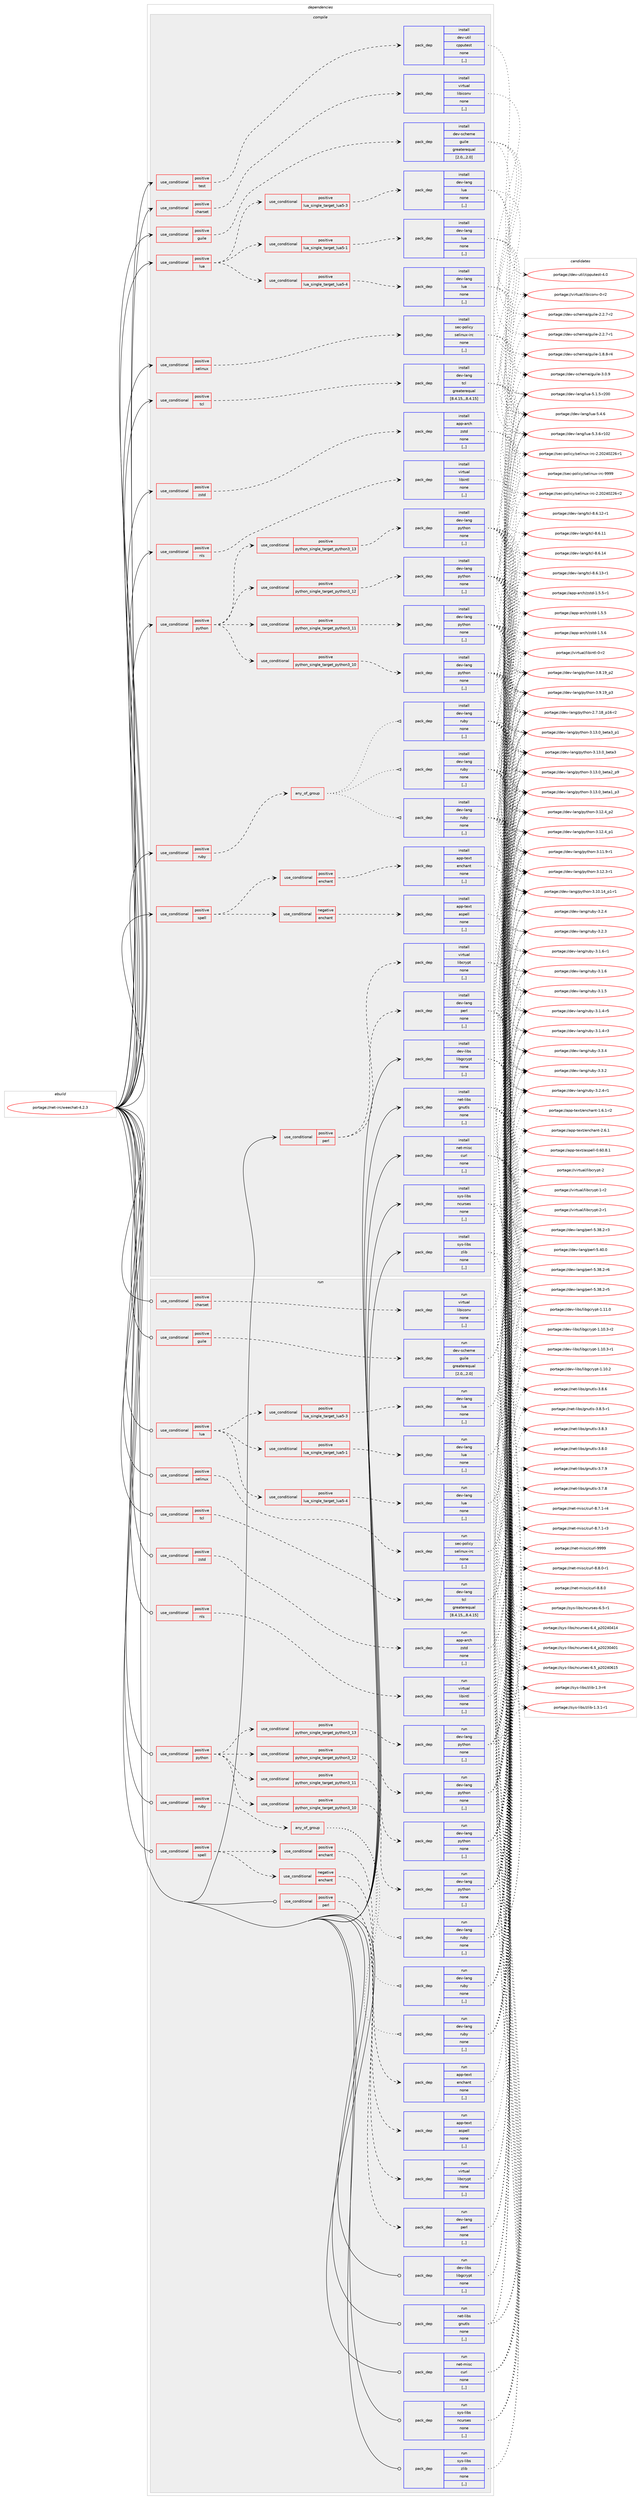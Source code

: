 digraph prolog {

# *************
# Graph options
# *************

newrank=true;
concentrate=true;
compound=true;
graph [rankdir=LR,fontname=Helvetica,fontsize=10,ranksep=1.5];#, ranksep=2.5, nodesep=0.2];
edge  [arrowhead=vee];
node  [fontname=Helvetica,fontsize=10];

# **********
# The ebuild
# **********

subgraph cluster_leftcol {
color=gray;
label=<<i>ebuild</i>>;
id [label="portage://net-irc/weechat-4.2.3", color=red, width=4, href="../net-irc/weechat-4.2.3.svg"];
}

# ****************
# The dependencies
# ****************

subgraph cluster_midcol {
color=gray;
label=<<i>dependencies</i>>;
subgraph cluster_compile {
fillcolor="#eeeeee";
style=filled;
label=<<i>compile</i>>;
subgraph cond92632 {
dependency355934 [label=<<TABLE BORDER="0" CELLBORDER="1" CELLSPACING="0" CELLPADDING="4"><TR><TD ROWSPAN="3" CELLPADDING="10">use_conditional</TD></TR><TR><TD>positive</TD></TR><TR><TD>charset</TD></TR></TABLE>>, shape=none, color=red];
subgraph pack260647 {
dependency355935 [label=<<TABLE BORDER="0" CELLBORDER="1" CELLSPACING="0" CELLPADDING="4" WIDTH="220"><TR><TD ROWSPAN="6" CELLPADDING="30">pack_dep</TD></TR><TR><TD WIDTH="110">install</TD></TR><TR><TD>virtual</TD></TR><TR><TD>libiconv</TD></TR><TR><TD>none</TD></TR><TR><TD>[,,]</TD></TR></TABLE>>, shape=none, color=blue];
}
dependency355934:e -> dependency355935:w [weight=20,style="dashed",arrowhead="vee"];
}
id:e -> dependency355934:w [weight=20,style="solid",arrowhead="vee"];
subgraph cond92633 {
dependency355936 [label=<<TABLE BORDER="0" CELLBORDER="1" CELLSPACING="0" CELLPADDING="4"><TR><TD ROWSPAN="3" CELLPADDING="10">use_conditional</TD></TR><TR><TD>positive</TD></TR><TR><TD>guile</TD></TR></TABLE>>, shape=none, color=red];
subgraph pack260648 {
dependency355937 [label=<<TABLE BORDER="0" CELLBORDER="1" CELLSPACING="0" CELLPADDING="4" WIDTH="220"><TR><TD ROWSPAN="6" CELLPADDING="30">pack_dep</TD></TR><TR><TD WIDTH="110">install</TD></TR><TR><TD>dev-scheme</TD></TR><TR><TD>guile</TD></TR><TR><TD>greaterequal</TD></TR><TR><TD>[2.0,,,2.0]</TD></TR></TABLE>>, shape=none, color=blue];
}
dependency355936:e -> dependency355937:w [weight=20,style="dashed",arrowhead="vee"];
}
id:e -> dependency355936:w [weight=20,style="solid",arrowhead="vee"];
subgraph cond92634 {
dependency355938 [label=<<TABLE BORDER="0" CELLBORDER="1" CELLSPACING="0" CELLPADDING="4"><TR><TD ROWSPAN="3" CELLPADDING="10">use_conditional</TD></TR><TR><TD>positive</TD></TR><TR><TD>lua</TD></TR></TABLE>>, shape=none, color=red];
subgraph cond92635 {
dependency355939 [label=<<TABLE BORDER="0" CELLBORDER="1" CELLSPACING="0" CELLPADDING="4"><TR><TD ROWSPAN="3" CELLPADDING="10">use_conditional</TD></TR><TR><TD>positive</TD></TR><TR><TD>lua_single_target_lua5-1</TD></TR></TABLE>>, shape=none, color=red];
subgraph pack260649 {
dependency355940 [label=<<TABLE BORDER="0" CELLBORDER="1" CELLSPACING="0" CELLPADDING="4" WIDTH="220"><TR><TD ROWSPAN="6" CELLPADDING="30">pack_dep</TD></TR><TR><TD WIDTH="110">install</TD></TR><TR><TD>dev-lang</TD></TR><TR><TD>lua</TD></TR><TR><TD>none</TD></TR><TR><TD>[,,]</TD></TR></TABLE>>, shape=none, color=blue];
}
dependency355939:e -> dependency355940:w [weight=20,style="dashed",arrowhead="vee"];
}
dependency355938:e -> dependency355939:w [weight=20,style="dashed",arrowhead="vee"];
subgraph cond92636 {
dependency355941 [label=<<TABLE BORDER="0" CELLBORDER="1" CELLSPACING="0" CELLPADDING="4"><TR><TD ROWSPAN="3" CELLPADDING="10">use_conditional</TD></TR><TR><TD>positive</TD></TR><TR><TD>lua_single_target_lua5-3</TD></TR></TABLE>>, shape=none, color=red];
subgraph pack260650 {
dependency355942 [label=<<TABLE BORDER="0" CELLBORDER="1" CELLSPACING="0" CELLPADDING="4" WIDTH="220"><TR><TD ROWSPAN="6" CELLPADDING="30">pack_dep</TD></TR><TR><TD WIDTH="110">install</TD></TR><TR><TD>dev-lang</TD></TR><TR><TD>lua</TD></TR><TR><TD>none</TD></TR><TR><TD>[,,]</TD></TR></TABLE>>, shape=none, color=blue];
}
dependency355941:e -> dependency355942:w [weight=20,style="dashed",arrowhead="vee"];
}
dependency355938:e -> dependency355941:w [weight=20,style="dashed",arrowhead="vee"];
subgraph cond92637 {
dependency355943 [label=<<TABLE BORDER="0" CELLBORDER="1" CELLSPACING="0" CELLPADDING="4"><TR><TD ROWSPAN="3" CELLPADDING="10">use_conditional</TD></TR><TR><TD>positive</TD></TR><TR><TD>lua_single_target_lua5-4</TD></TR></TABLE>>, shape=none, color=red];
subgraph pack260651 {
dependency355944 [label=<<TABLE BORDER="0" CELLBORDER="1" CELLSPACING="0" CELLPADDING="4" WIDTH="220"><TR><TD ROWSPAN="6" CELLPADDING="30">pack_dep</TD></TR><TR><TD WIDTH="110">install</TD></TR><TR><TD>dev-lang</TD></TR><TR><TD>lua</TD></TR><TR><TD>none</TD></TR><TR><TD>[,,]</TD></TR></TABLE>>, shape=none, color=blue];
}
dependency355943:e -> dependency355944:w [weight=20,style="dashed",arrowhead="vee"];
}
dependency355938:e -> dependency355943:w [weight=20,style="dashed",arrowhead="vee"];
}
id:e -> dependency355938:w [weight=20,style="solid",arrowhead="vee"];
subgraph cond92638 {
dependency355945 [label=<<TABLE BORDER="0" CELLBORDER="1" CELLSPACING="0" CELLPADDING="4"><TR><TD ROWSPAN="3" CELLPADDING="10">use_conditional</TD></TR><TR><TD>positive</TD></TR><TR><TD>nls</TD></TR></TABLE>>, shape=none, color=red];
subgraph pack260652 {
dependency355946 [label=<<TABLE BORDER="0" CELLBORDER="1" CELLSPACING="0" CELLPADDING="4" WIDTH="220"><TR><TD ROWSPAN="6" CELLPADDING="30">pack_dep</TD></TR><TR><TD WIDTH="110">install</TD></TR><TR><TD>virtual</TD></TR><TR><TD>libintl</TD></TR><TR><TD>none</TD></TR><TR><TD>[,,]</TD></TR></TABLE>>, shape=none, color=blue];
}
dependency355945:e -> dependency355946:w [weight=20,style="dashed",arrowhead="vee"];
}
id:e -> dependency355945:w [weight=20,style="solid",arrowhead="vee"];
subgraph cond92639 {
dependency355947 [label=<<TABLE BORDER="0" CELLBORDER="1" CELLSPACING="0" CELLPADDING="4"><TR><TD ROWSPAN="3" CELLPADDING="10">use_conditional</TD></TR><TR><TD>positive</TD></TR><TR><TD>perl</TD></TR></TABLE>>, shape=none, color=red];
subgraph pack260653 {
dependency355948 [label=<<TABLE BORDER="0" CELLBORDER="1" CELLSPACING="0" CELLPADDING="4" WIDTH="220"><TR><TD ROWSPAN="6" CELLPADDING="30">pack_dep</TD></TR><TR><TD WIDTH="110">install</TD></TR><TR><TD>dev-lang</TD></TR><TR><TD>perl</TD></TR><TR><TD>none</TD></TR><TR><TD>[,,]</TD></TR></TABLE>>, shape=none, color=blue];
}
dependency355947:e -> dependency355948:w [weight=20,style="dashed",arrowhead="vee"];
subgraph pack260654 {
dependency355949 [label=<<TABLE BORDER="0" CELLBORDER="1" CELLSPACING="0" CELLPADDING="4" WIDTH="220"><TR><TD ROWSPAN="6" CELLPADDING="30">pack_dep</TD></TR><TR><TD WIDTH="110">install</TD></TR><TR><TD>virtual</TD></TR><TR><TD>libcrypt</TD></TR><TR><TD>none</TD></TR><TR><TD>[,,]</TD></TR></TABLE>>, shape=none, color=blue];
}
dependency355947:e -> dependency355949:w [weight=20,style="dashed",arrowhead="vee"];
}
id:e -> dependency355947:w [weight=20,style="solid",arrowhead="vee"];
subgraph cond92640 {
dependency355950 [label=<<TABLE BORDER="0" CELLBORDER="1" CELLSPACING="0" CELLPADDING="4"><TR><TD ROWSPAN="3" CELLPADDING="10">use_conditional</TD></TR><TR><TD>positive</TD></TR><TR><TD>python</TD></TR></TABLE>>, shape=none, color=red];
subgraph cond92641 {
dependency355951 [label=<<TABLE BORDER="0" CELLBORDER="1" CELLSPACING="0" CELLPADDING="4"><TR><TD ROWSPAN="3" CELLPADDING="10">use_conditional</TD></TR><TR><TD>positive</TD></TR><TR><TD>python_single_target_python3_10</TD></TR></TABLE>>, shape=none, color=red];
subgraph pack260655 {
dependency355952 [label=<<TABLE BORDER="0" CELLBORDER="1" CELLSPACING="0" CELLPADDING="4" WIDTH="220"><TR><TD ROWSPAN="6" CELLPADDING="30">pack_dep</TD></TR><TR><TD WIDTH="110">install</TD></TR><TR><TD>dev-lang</TD></TR><TR><TD>python</TD></TR><TR><TD>none</TD></TR><TR><TD>[,,]</TD></TR></TABLE>>, shape=none, color=blue];
}
dependency355951:e -> dependency355952:w [weight=20,style="dashed",arrowhead="vee"];
}
dependency355950:e -> dependency355951:w [weight=20,style="dashed",arrowhead="vee"];
subgraph cond92642 {
dependency355953 [label=<<TABLE BORDER="0" CELLBORDER="1" CELLSPACING="0" CELLPADDING="4"><TR><TD ROWSPAN="3" CELLPADDING="10">use_conditional</TD></TR><TR><TD>positive</TD></TR><TR><TD>python_single_target_python3_11</TD></TR></TABLE>>, shape=none, color=red];
subgraph pack260656 {
dependency355954 [label=<<TABLE BORDER="0" CELLBORDER="1" CELLSPACING="0" CELLPADDING="4" WIDTH="220"><TR><TD ROWSPAN="6" CELLPADDING="30">pack_dep</TD></TR><TR><TD WIDTH="110">install</TD></TR><TR><TD>dev-lang</TD></TR><TR><TD>python</TD></TR><TR><TD>none</TD></TR><TR><TD>[,,]</TD></TR></TABLE>>, shape=none, color=blue];
}
dependency355953:e -> dependency355954:w [weight=20,style="dashed",arrowhead="vee"];
}
dependency355950:e -> dependency355953:w [weight=20,style="dashed",arrowhead="vee"];
subgraph cond92643 {
dependency355955 [label=<<TABLE BORDER="0" CELLBORDER="1" CELLSPACING="0" CELLPADDING="4"><TR><TD ROWSPAN="3" CELLPADDING="10">use_conditional</TD></TR><TR><TD>positive</TD></TR><TR><TD>python_single_target_python3_12</TD></TR></TABLE>>, shape=none, color=red];
subgraph pack260657 {
dependency355956 [label=<<TABLE BORDER="0" CELLBORDER="1" CELLSPACING="0" CELLPADDING="4" WIDTH="220"><TR><TD ROWSPAN="6" CELLPADDING="30">pack_dep</TD></TR><TR><TD WIDTH="110">install</TD></TR><TR><TD>dev-lang</TD></TR><TR><TD>python</TD></TR><TR><TD>none</TD></TR><TR><TD>[,,]</TD></TR></TABLE>>, shape=none, color=blue];
}
dependency355955:e -> dependency355956:w [weight=20,style="dashed",arrowhead="vee"];
}
dependency355950:e -> dependency355955:w [weight=20,style="dashed",arrowhead="vee"];
subgraph cond92644 {
dependency355957 [label=<<TABLE BORDER="0" CELLBORDER="1" CELLSPACING="0" CELLPADDING="4"><TR><TD ROWSPAN="3" CELLPADDING="10">use_conditional</TD></TR><TR><TD>positive</TD></TR><TR><TD>python_single_target_python3_13</TD></TR></TABLE>>, shape=none, color=red];
subgraph pack260658 {
dependency355958 [label=<<TABLE BORDER="0" CELLBORDER="1" CELLSPACING="0" CELLPADDING="4" WIDTH="220"><TR><TD ROWSPAN="6" CELLPADDING="30">pack_dep</TD></TR><TR><TD WIDTH="110">install</TD></TR><TR><TD>dev-lang</TD></TR><TR><TD>python</TD></TR><TR><TD>none</TD></TR><TR><TD>[,,]</TD></TR></TABLE>>, shape=none, color=blue];
}
dependency355957:e -> dependency355958:w [weight=20,style="dashed",arrowhead="vee"];
}
dependency355950:e -> dependency355957:w [weight=20,style="dashed",arrowhead="vee"];
}
id:e -> dependency355950:w [weight=20,style="solid",arrowhead="vee"];
subgraph cond92645 {
dependency355959 [label=<<TABLE BORDER="0" CELLBORDER="1" CELLSPACING="0" CELLPADDING="4"><TR><TD ROWSPAN="3" CELLPADDING="10">use_conditional</TD></TR><TR><TD>positive</TD></TR><TR><TD>ruby</TD></TR></TABLE>>, shape=none, color=red];
subgraph any2468 {
dependency355960 [label=<<TABLE BORDER="0" CELLBORDER="1" CELLSPACING="0" CELLPADDING="4"><TR><TD CELLPADDING="10">any_of_group</TD></TR></TABLE>>, shape=none, color=red];subgraph pack260659 {
dependency355961 [label=<<TABLE BORDER="0" CELLBORDER="1" CELLSPACING="0" CELLPADDING="4" WIDTH="220"><TR><TD ROWSPAN="6" CELLPADDING="30">pack_dep</TD></TR><TR><TD WIDTH="110">install</TD></TR><TR><TD>dev-lang</TD></TR><TR><TD>ruby</TD></TR><TR><TD>none</TD></TR><TR><TD>[,,]</TD></TR></TABLE>>, shape=none, color=blue];
}
dependency355960:e -> dependency355961:w [weight=20,style="dotted",arrowhead="oinv"];
subgraph pack260660 {
dependency355962 [label=<<TABLE BORDER="0" CELLBORDER="1" CELLSPACING="0" CELLPADDING="4" WIDTH="220"><TR><TD ROWSPAN="6" CELLPADDING="30">pack_dep</TD></TR><TR><TD WIDTH="110">install</TD></TR><TR><TD>dev-lang</TD></TR><TR><TD>ruby</TD></TR><TR><TD>none</TD></TR><TR><TD>[,,]</TD></TR></TABLE>>, shape=none, color=blue];
}
dependency355960:e -> dependency355962:w [weight=20,style="dotted",arrowhead="oinv"];
subgraph pack260661 {
dependency355963 [label=<<TABLE BORDER="0" CELLBORDER="1" CELLSPACING="0" CELLPADDING="4" WIDTH="220"><TR><TD ROWSPAN="6" CELLPADDING="30">pack_dep</TD></TR><TR><TD WIDTH="110">install</TD></TR><TR><TD>dev-lang</TD></TR><TR><TD>ruby</TD></TR><TR><TD>none</TD></TR><TR><TD>[,,]</TD></TR></TABLE>>, shape=none, color=blue];
}
dependency355960:e -> dependency355963:w [weight=20,style="dotted",arrowhead="oinv"];
}
dependency355959:e -> dependency355960:w [weight=20,style="dashed",arrowhead="vee"];
}
id:e -> dependency355959:w [weight=20,style="solid",arrowhead="vee"];
subgraph cond92646 {
dependency355964 [label=<<TABLE BORDER="0" CELLBORDER="1" CELLSPACING="0" CELLPADDING="4"><TR><TD ROWSPAN="3" CELLPADDING="10">use_conditional</TD></TR><TR><TD>positive</TD></TR><TR><TD>selinux</TD></TR></TABLE>>, shape=none, color=red];
subgraph pack260662 {
dependency355965 [label=<<TABLE BORDER="0" CELLBORDER="1" CELLSPACING="0" CELLPADDING="4" WIDTH="220"><TR><TD ROWSPAN="6" CELLPADDING="30">pack_dep</TD></TR><TR><TD WIDTH="110">install</TD></TR><TR><TD>sec-policy</TD></TR><TR><TD>selinux-irc</TD></TR><TR><TD>none</TD></TR><TR><TD>[,,]</TD></TR></TABLE>>, shape=none, color=blue];
}
dependency355964:e -> dependency355965:w [weight=20,style="dashed",arrowhead="vee"];
}
id:e -> dependency355964:w [weight=20,style="solid",arrowhead="vee"];
subgraph cond92647 {
dependency355966 [label=<<TABLE BORDER="0" CELLBORDER="1" CELLSPACING="0" CELLPADDING="4"><TR><TD ROWSPAN="3" CELLPADDING="10">use_conditional</TD></TR><TR><TD>positive</TD></TR><TR><TD>spell</TD></TR></TABLE>>, shape=none, color=red];
subgraph cond92648 {
dependency355967 [label=<<TABLE BORDER="0" CELLBORDER="1" CELLSPACING="0" CELLPADDING="4"><TR><TD ROWSPAN="3" CELLPADDING="10">use_conditional</TD></TR><TR><TD>positive</TD></TR><TR><TD>enchant</TD></TR></TABLE>>, shape=none, color=red];
subgraph pack260663 {
dependency355968 [label=<<TABLE BORDER="0" CELLBORDER="1" CELLSPACING="0" CELLPADDING="4" WIDTH="220"><TR><TD ROWSPAN="6" CELLPADDING="30">pack_dep</TD></TR><TR><TD WIDTH="110">install</TD></TR><TR><TD>app-text</TD></TR><TR><TD>enchant</TD></TR><TR><TD>none</TD></TR><TR><TD>[,,]</TD></TR></TABLE>>, shape=none, color=blue];
}
dependency355967:e -> dependency355968:w [weight=20,style="dashed",arrowhead="vee"];
}
dependency355966:e -> dependency355967:w [weight=20,style="dashed",arrowhead="vee"];
subgraph cond92649 {
dependency355969 [label=<<TABLE BORDER="0" CELLBORDER="1" CELLSPACING="0" CELLPADDING="4"><TR><TD ROWSPAN="3" CELLPADDING="10">use_conditional</TD></TR><TR><TD>negative</TD></TR><TR><TD>enchant</TD></TR></TABLE>>, shape=none, color=red];
subgraph pack260664 {
dependency355970 [label=<<TABLE BORDER="0" CELLBORDER="1" CELLSPACING="0" CELLPADDING="4" WIDTH="220"><TR><TD ROWSPAN="6" CELLPADDING="30">pack_dep</TD></TR><TR><TD WIDTH="110">install</TD></TR><TR><TD>app-text</TD></TR><TR><TD>aspell</TD></TR><TR><TD>none</TD></TR><TR><TD>[,,]</TD></TR></TABLE>>, shape=none, color=blue];
}
dependency355969:e -> dependency355970:w [weight=20,style="dashed",arrowhead="vee"];
}
dependency355966:e -> dependency355969:w [weight=20,style="dashed",arrowhead="vee"];
}
id:e -> dependency355966:w [weight=20,style="solid",arrowhead="vee"];
subgraph cond92650 {
dependency355971 [label=<<TABLE BORDER="0" CELLBORDER="1" CELLSPACING="0" CELLPADDING="4"><TR><TD ROWSPAN="3" CELLPADDING="10">use_conditional</TD></TR><TR><TD>positive</TD></TR><TR><TD>tcl</TD></TR></TABLE>>, shape=none, color=red];
subgraph pack260665 {
dependency355972 [label=<<TABLE BORDER="0" CELLBORDER="1" CELLSPACING="0" CELLPADDING="4" WIDTH="220"><TR><TD ROWSPAN="6" CELLPADDING="30">pack_dep</TD></TR><TR><TD WIDTH="110">install</TD></TR><TR><TD>dev-lang</TD></TR><TR><TD>tcl</TD></TR><TR><TD>greaterequal</TD></TR><TR><TD>[8.4.15,,,8.4.15]</TD></TR></TABLE>>, shape=none, color=blue];
}
dependency355971:e -> dependency355972:w [weight=20,style="dashed",arrowhead="vee"];
}
id:e -> dependency355971:w [weight=20,style="solid",arrowhead="vee"];
subgraph cond92651 {
dependency355973 [label=<<TABLE BORDER="0" CELLBORDER="1" CELLSPACING="0" CELLPADDING="4"><TR><TD ROWSPAN="3" CELLPADDING="10">use_conditional</TD></TR><TR><TD>positive</TD></TR><TR><TD>test</TD></TR></TABLE>>, shape=none, color=red];
subgraph pack260666 {
dependency355974 [label=<<TABLE BORDER="0" CELLBORDER="1" CELLSPACING="0" CELLPADDING="4" WIDTH="220"><TR><TD ROWSPAN="6" CELLPADDING="30">pack_dep</TD></TR><TR><TD WIDTH="110">install</TD></TR><TR><TD>dev-util</TD></TR><TR><TD>cpputest</TD></TR><TR><TD>none</TD></TR><TR><TD>[,,]</TD></TR></TABLE>>, shape=none, color=blue];
}
dependency355973:e -> dependency355974:w [weight=20,style="dashed",arrowhead="vee"];
}
id:e -> dependency355973:w [weight=20,style="solid",arrowhead="vee"];
subgraph cond92652 {
dependency355975 [label=<<TABLE BORDER="0" CELLBORDER="1" CELLSPACING="0" CELLPADDING="4"><TR><TD ROWSPAN="3" CELLPADDING="10">use_conditional</TD></TR><TR><TD>positive</TD></TR><TR><TD>zstd</TD></TR></TABLE>>, shape=none, color=red];
subgraph pack260667 {
dependency355976 [label=<<TABLE BORDER="0" CELLBORDER="1" CELLSPACING="0" CELLPADDING="4" WIDTH="220"><TR><TD ROWSPAN="6" CELLPADDING="30">pack_dep</TD></TR><TR><TD WIDTH="110">install</TD></TR><TR><TD>app-arch</TD></TR><TR><TD>zstd</TD></TR><TR><TD>none</TD></TR><TR><TD>[,,]</TD></TR></TABLE>>, shape=none, color=blue];
}
dependency355975:e -> dependency355976:w [weight=20,style="dashed",arrowhead="vee"];
}
id:e -> dependency355975:w [weight=20,style="solid",arrowhead="vee"];
subgraph pack260668 {
dependency355977 [label=<<TABLE BORDER="0" CELLBORDER="1" CELLSPACING="0" CELLPADDING="4" WIDTH="220"><TR><TD ROWSPAN="6" CELLPADDING="30">pack_dep</TD></TR><TR><TD WIDTH="110">install</TD></TR><TR><TD>dev-libs</TD></TR><TR><TD>libgcrypt</TD></TR><TR><TD>none</TD></TR><TR><TD>[,,]</TD></TR></TABLE>>, shape=none, color=blue];
}
id:e -> dependency355977:w [weight=20,style="solid",arrowhead="vee"];
subgraph pack260669 {
dependency355978 [label=<<TABLE BORDER="0" CELLBORDER="1" CELLSPACING="0" CELLPADDING="4" WIDTH="220"><TR><TD ROWSPAN="6" CELLPADDING="30">pack_dep</TD></TR><TR><TD WIDTH="110">install</TD></TR><TR><TD>net-libs</TD></TR><TR><TD>gnutls</TD></TR><TR><TD>none</TD></TR><TR><TD>[,,]</TD></TR></TABLE>>, shape=none, color=blue];
}
id:e -> dependency355978:w [weight=20,style="solid",arrowhead="vee"];
subgraph pack260670 {
dependency355979 [label=<<TABLE BORDER="0" CELLBORDER="1" CELLSPACING="0" CELLPADDING="4" WIDTH="220"><TR><TD ROWSPAN="6" CELLPADDING="30">pack_dep</TD></TR><TR><TD WIDTH="110">install</TD></TR><TR><TD>net-misc</TD></TR><TR><TD>curl</TD></TR><TR><TD>none</TD></TR><TR><TD>[,,]</TD></TR></TABLE>>, shape=none, color=blue];
}
id:e -> dependency355979:w [weight=20,style="solid",arrowhead="vee"];
subgraph pack260671 {
dependency355980 [label=<<TABLE BORDER="0" CELLBORDER="1" CELLSPACING="0" CELLPADDING="4" WIDTH="220"><TR><TD ROWSPAN="6" CELLPADDING="30">pack_dep</TD></TR><TR><TD WIDTH="110">install</TD></TR><TR><TD>sys-libs</TD></TR><TR><TD>ncurses</TD></TR><TR><TD>none</TD></TR><TR><TD>[,,]</TD></TR></TABLE>>, shape=none, color=blue];
}
id:e -> dependency355980:w [weight=20,style="solid",arrowhead="vee"];
subgraph pack260672 {
dependency355981 [label=<<TABLE BORDER="0" CELLBORDER="1" CELLSPACING="0" CELLPADDING="4" WIDTH="220"><TR><TD ROWSPAN="6" CELLPADDING="30">pack_dep</TD></TR><TR><TD WIDTH="110">install</TD></TR><TR><TD>sys-libs</TD></TR><TR><TD>zlib</TD></TR><TR><TD>none</TD></TR><TR><TD>[,,]</TD></TR></TABLE>>, shape=none, color=blue];
}
id:e -> dependency355981:w [weight=20,style="solid",arrowhead="vee"];
}
subgraph cluster_compileandrun {
fillcolor="#eeeeee";
style=filled;
label=<<i>compile and run</i>>;
}
subgraph cluster_run {
fillcolor="#eeeeee";
style=filled;
label=<<i>run</i>>;
subgraph cond92653 {
dependency355982 [label=<<TABLE BORDER="0" CELLBORDER="1" CELLSPACING="0" CELLPADDING="4"><TR><TD ROWSPAN="3" CELLPADDING="10">use_conditional</TD></TR><TR><TD>positive</TD></TR><TR><TD>charset</TD></TR></TABLE>>, shape=none, color=red];
subgraph pack260673 {
dependency355983 [label=<<TABLE BORDER="0" CELLBORDER="1" CELLSPACING="0" CELLPADDING="4" WIDTH="220"><TR><TD ROWSPAN="6" CELLPADDING="30">pack_dep</TD></TR><TR><TD WIDTH="110">run</TD></TR><TR><TD>virtual</TD></TR><TR><TD>libiconv</TD></TR><TR><TD>none</TD></TR><TR><TD>[,,]</TD></TR></TABLE>>, shape=none, color=blue];
}
dependency355982:e -> dependency355983:w [weight=20,style="dashed",arrowhead="vee"];
}
id:e -> dependency355982:w [weight=20,style="solid",arrowhead="odot"];
subgraph cond92654 {
dependency355984 [label=<<TABLE BORDER="0" CELLBORDER="1" CELLSPACING="0" CELLPADDING="4"><TR><TD ROWSPAN="3" CELLPADDING="10">use_conditional</TD></TR><TR><TD>positive</TD></TR><TR><TD>guile</TD></TR></TABLE>>, shape=none, color=red];
subgraph pack260674 {
dependency355985 [label=<<TABLE BORDER="0" CELLBORDER="1" CELLSPACING="0" CELLPADDING="4" WIDTH="220"><TR><TD ROWSPAN="6" CELLPADDING="30">pack_dep</TD></TR><TR><TD WIDTH="110">run</TD></TR><TR><TD>dev-scheme</TD></TR><TR><TD>guile</TD></TR><TR><TD>greaterequal</TD></TR><TR><TD>[2.0,,,2.0]</TD></TR></TABLE>>, shape=none, color=blue];
}
dependency355984:e -> dependency355985:w [weight=20,style="dashed",arrowhead="vee"];
}
id:e -> dependency355984:w [weight=20,style="solid",arrowhead="odot"];
subgraph cond92655 {
dependency355986 [label=<<TABLE BORDER="0" CELLBORDER="1" CELLSPACING="0" CELLPADDING="4"><TR><TD ROWSPAN="3" CELLPADDING="10">use_conditional</TD></TR><TR><TD>positive</TD></TR><TR><TD>lua</TD></TR></TABLE>>, shape=none, color=red];
subgraph cond92656 {
dependency355987 [label=<<TABLE BORDER="0" CELLBORDER="1" CELLSPACING="0" CELLPADDING="4"><TR><TD ROWSPAN="3" CELLPADDING="10">use_conditional</TD></TR><TR><TD>positive</TD></TR><TR><TD>lua_single_target_lua5-1</TD></TR></TABLE>>, shape=none, color=red];
subgraph pack260675 {
dependency355988 [label=<<TABLE BORDER="0" CELLBORDER="1" CELLSPACING="0" CELLPADDING="4" WIDTH="220"><TR><TD ROWSPAN="6" CELLPADDING="30">pack_dep</TD></TR><TR><TD WIDTH="110">run</TD></TR><TR><TD>dev-lang</TD></TR><TR><TD>lua</TD></TR><TR><TD>none</TD></TR><TR><TD>[,,]</TD></TR></TABLE>>, shape=none, color=blue];
}
dependency355987:e -> dependency355988:w [weight=20,style="dashed",arrowhead="vee"];
}
dependency355986:e -> dependency355987:w [weight=20,style="dashed",arrowhead="vee"];
subgraph cond92657 {
dependency355989 [label=<<TABLE BORDER="0" CELLBORDER="1" CELLSPACING="0" CELLPADDING="4"><TR><TD ROWSPAN="3" CELLPADDING="10">use_conditional</TD></TR><TR><TD>positive</TD></TR><TR><TD>lua_single_target_lua5-3</TD></TR></TABLE>>, shape=none, color=red];
subgraph pack260676 {
dependency355990 [label=<<TABLE BORDER="0" CELLBORDER="1" CELLSPACING="0" CELLPADDING="4" WIDTH="220"><TR><TD ROWSPAN="6" CELLPADDING="30">pack_dep</TD></TR><TR><TD WIDTH="110">run</TD></TR><TR><TD>dev-lang</TD></TR><TR><TD>lua</TD></TR><TR><TD>none</TD></TR><TR><TD>[,,]</TD></TR></TABLE>>, shape=none, color=blue];
}
dependency355989:e -> dependency355990:w [weight=20,style="dashed",arrowhead="vee"];
}
dependency355986:e -> dependency355989:w [weight=20,style="dashed",arrowhead="vee"];
subgraph cond92658 {
dependency355991 [label=<<TABLE BORDER="0" CELLBORDER="1" CELLSPACING="0" CELLPADDING="4"><TR><TD ROWSPAN="3" CELLPADDING="10">use_conditional</TD></TR><TR><TD>positive</TD></TR><TR><TD>lua_single_target_lua5-4</TD></TR></TABLE>>, shape=none, color=red];
subgraph pack260677 {
dependency355992 [label=<<TABLE BORDER="0" CELLBORDER="1" CELLSPACING="0" CELLPADDING="4" WIDTH="220"><TR><TD ROWSPAN="6" CELLPADDING="30">pack_dep</TD></TR><TR><TD WIDTH="110">run</TD></TR><TR><TD>dev-lang</TD></TR><TR><TD>lua</TD></TR><TR><TD>none</TD></TR><TR><TD>[,,]</TD></TR></TABLE>>, shape=none, color=blue];
}
dependency355991:e -> dependency355992:w [weight=20,style="dashed",arrowhead="vee"];
}
dependency355986:e -> dependency355991:w [weight=20,style="dashed",arrowhead="vee"];
}
id:e -> dependency355986:w [weight=20,style="solid",arrowhead="odot"];
subgraph cond92659 {
dependency355993 [label=<<TABLE BORDER="0" CELLBORDER="1" CELLSPACING="0" CELLPADDING="4"><TR><TD ROWSPAN="3" CELLPADDING="10">use_conditional</TD></TR><TR><TD>positive</TD></TR><TR><TD>nls</TD></TR></TABLE>>, shape=none, color=red];
subgraph pack260678 {
dependency355994 [label=<<TABLE BORDER="0" CELLBORDER="1" CELLSPACING="0" CELLPADDING="4" WIDTH="220"><TR><TD ROWSPAN="6" CELLPADDING="30">pack_dep</TD></TR><TR><TD WIDTH="110">run</TD></TR><TR><TD>virtual</TD></TR><TR><TD>libintl</TD></TR><TR><TD>none</TD></TR><TR><TD>[,,]</TD></TR></TABLE>>, shape=none, color=blue];
}
dependency355993:e -> dependency355994:w [weight=20,style="dashed",arrowhead="vee"];
}
id:e -> dependency355993:w [weight=20,style="solid",arrowhead="odot"];
subgraph cond92660 {
dependency355995 [label=<<TABLE BORDER="0" CELLBORDER="1" CELLSPACING="0" CELLPADDING="4"><TR><TD ROWSPAN="3" CELLPADDING="10">use_conditional</TD></TR><TR><TD>positive</TD></TR><TR><TD>perl</TD></TR></TABLE>>, shape=none, color=red];
subgraph pack260679 {
dependency355996 [label=<<TABLE BORDER="0" CELLBORDER="1" CELLSPACING="0" CELLPADDING="4" WIDTH="220"><TR><TD ROWSPAN="6" CELLPADDING="30">pack_dep</TD></TR><TR><TD WIDTH="110">run</TD></TR><TR><TD>dev-lang</TD></TR><TR><TD>perl</TD></TR><TR><TD>none</TD></TR><TR><TD>[,,]</TD></TR></TABLE>>, shape=none, color=blue];
}
dependency355995:e -> dependency355996:w [weight=20,style="dashed",arrowhead="vee"];
subgraph pack260680 {
dependency355997 [label=<<TABLE BORDER="0" CELLBORDER="1" CELLSPACING="0" CELLPADDING="4" WIDTH="220"><TR><TD ROWSPAN="6" CELLPADDING="30">pack_dep</TD></TR><TR><TD WIDTH="110">run</TD></TR><TR><TD>virtual</TD></TR><TR><TD>libcrypt</TD></TR><TR><TD>none</TD></TR><TR><TD>[,,]</TD></TR></TABLE>>, shape=none, color=blue];
}
dependency355995:e -> dependency355997:w [weight=20,style="dashed",arrowhead="vee"];
}
id:e -> dependency355995:w [weight=20,style="solid",arrowhead="odot"];
subgraph cond92661 {
dependency355998 [label=<<TABLE BORDER="0" CELLBORDER="1" CELLSPACING="0" CELLPADDING="4"><TR><TD ROWSPAN="3" CELLPADDING="10">use_conditional</TD></TR><TR><TD>positive</TD></TR><TR><TD>python</TD></TR></TABLE>>, shape=none, color=red];
subgraph cond92662 {
dependency355999 [label=<<TABLE BORDER="0" CELLBORDER="1" CELLSPACING="0" CELLPADDING="4"><TR><TD ROWSPAN="3" CELLPADDING="10">use_conditional</TD></TR><TR><TD>positive</TD></TR><TR><TD>python_single_target_python3_10</TD></TR></TABLE>>, shape=none, color=red];
subgraph pack260681 {
dependency356000 [label=<<TABLE BORDER="0" CELLBORDER="1" CELLSPACING="0" CELLPADDING="4" WIDTH="220"><TR><TD ROWSPAN="6" CELLPADDING="30">pack_dep</TD></TR><TR><TD WIDTH="110">run</TD></TR><TR><TD>dev-lang</TD></TR><TR><TD>python</TD></TR><TR><TD>none</TD></TR><TR><TD>[,,]</TD></TR></TABLE>>, shape=none, color=blue];
}
dependency355999:e -> dependency356000:w [weight=20,style="dashed",arrowhead="vee"];
}
dependency355998:e -> dependency355999:w [weight=20,style="dashed",arrowhead="vee"];
subgraph cond92663 {
dependency356001 [label=<<TABLE BORDER="0" CELLBORDER="1" CELLSPACING="0" CELLPADDING="4"><TR><TD ROWSPAN="3" CELLPADDING="10">use_conditional</TD></TR><TR><TD>positive</TD></TR><TR><TD>python_single_target_python3_11</TD></TR></TABLE>>, shape=none, color=red];
subgraph pack260682 {
dependency356002 [label=<<TABLE BORDER="0" CELLBORDER="1" CELLSPACING="0" CELLPADDING="4" WIDTH="220"><TR><TD ROWSPAN="6" CELLPADDING="30">pack_dep</TD></TR><TR><TD WIDTH="110">run</TD></TR><TR><TD>dev-lang</TD></TR><TR><TD>python</TD></TR><TR><TD>none</TD></TR><TR><TD>[,,]</TD></TR></TABLE>>, shape=none, color=blue];
}
dependency356001:e -> dependency356002:w [weight=20,style="dashed",arrowhead="vee"];
}
dependency355998:e -> dependency356001:w [weight=20,style="dashed",arrowhead="vee"];
subgraph cond92664 {
dependency356003 [label=<<TABLE BORDER="0" CELLBORDER="1" CELLSPACING="0" CELLPADDING="4"><TR><TD ROWSPAN="3" CELLPADDING="10">use_conditional</TD></TR><TR><TD>positive</TD></TR><TR><TD>python_single_target_python3_12</TD></TR></TABLE>>, shape=none, color=red];
subgraph pack260683 {
dependency356004 [label=<<TABLE BORDER="0" CELLBORDER="1" CELLSPACING="0" CELLPADDING="4" WIDTH="220"><TR><TD ROWSPAN="6" CELLPADDING="30">pack_dep</TD></TR><TR><TD WIDTH="110">run</TD></TR><TR><TD>dev-lang</TD></TR><TR><TD>python</TD></TR><TR><TD>none</TD></TR><TR><TD>[,,]</TD></TR></TABLE>>, shape=none, color=blue];
}
dependency356003:e -> dependency356004:w [weight=20,style="dashed",arrowhead="vee"];
}
dependency355998:e -> dependency356003:w [weight=20,style="dashed",arrowhead="vee"];
subgraph cond92665 {
dependency356005 [label=<<TABLE BORDER="0" CELLBORDER="1" CELLSPACING="0" CELLPADDING="4"><TR><TD ROWSPAN="3" CELLPADDING="10">use_conditional</TD></TR><TR><TD>positive</TD></TR><TR><TD>python_single_target_python3_13</TD></TR></TABLE>>, shape=none, color=red];
subgraph pack260684 {
dependency356006 [label=<<TABLE BORDER="0" CELLBORDER="1" CELLSPACING="0" CELLPADDING="4" WIDTH="220"><TR><TD ROWSPAN="6" CELLPADDING="30">pack_dep</TD></TR><TR><TD WIDTH="110">run</TD></TR><TR><TD>dev-lang</TD></TR><TR><TD>python</TD></TR><TR><TD>none</TD></TR><TR><TD>[,,]</TD></TR></TABLE>>, shape=none, color=blue];
}
dependency356005:e -> dependency356006:w [weight=20,style="dashed",arrowhead="vee"];
}
dependency355998:e -> dependency356005:w [weight=20,style="dashed",arrowhead="vee"];
}
id:e -> dependency355998:w [weight=20,style="solid",arrowhead="odot"];
subgraph cond92666 {
dependency356007 [label=<<TABLE BORDER="0" CELLBORDER="1" CELLSPACING="0" CELLPADDING="4"><TR><TD ROWSPAN="3" CELLPADDING="10">use_conditional</TD></TR><TR><TD>positive</TD></TR><TR><TD>ruby</TD></TR></TABLE>>, shape=none, color=red];
subgraph any2469 {
dependency356008 [label=<<TABLE BORDER="0" CELLBORDER="1" CELLSPACING="0" CELLPADDING="4"><TR><TD CELLPADDING="10">any_of_group</TD></TR></TABLE>>, shape=none, color=red];subgraph pack260685 {
dependency356009 [label=<<TABLE BORDER="0" CELLBORDER="1" CELLSPACING="0" CELLPADDING="4" WIDTH="220"><TR><TD ROWSPAN="6" CELLPADDING="30">pack_dep</TD></TR><TR><TD WIDTH="110">run</TD></TR><TR><TD>dev-lang</TD></TR><TR><TD>ruby</TD></TR><TR><TD>none</TD></TR><TR><TD>[,,]</TD></TR></TABLE>>, shape=none, color=blue];
}
dependency356008:e -> dependency356009:w [weight=20,style="dotted",arrowhead="oinv"];
subgraph pack260686 {
dependency356010 [label=<<TABLE BORDER="0" CELLBORDER="1" CELLSPACING="0" CELLPADDING="4" WIDTH="220"><TR><TD ROWSPAN="6" CELLPADDING="30">pack_dep</TD></TR><TR><TD WIDTH="110">run</TD></TR><TR><TD>dev-lang</TD></TR><TR><TD>ruby</TD></TR><TR><TD>none</TD></TR><TR><TD>[,,]</TD></TR></TABLE>>, shape=none, color=blue];
}
dependency356008:e -> dependency356010:w [weight=20,style="dotted",arrowhead="oinv"];
subgraph pack260687 {
dependency356011 [label=<<TABLE BORDER="0" CELLBORDER="1" CELLSPACING="0" CELLPADDING="4" WIDTH="220"><TR><TD ROWSPAN="6" CELLPADDING="30">pack_dep</TD></TR><TR><TD WIDTH="110">run</TD></TR><TR><TD>dev-lang</TD></TR><TR><TD>ruby</TD></TR><TR><TD>none</TD></TR><TR><TD>[,,]</TD></TR></TABLE>>, shape=none, color=blue];
}
dependency356008:e -> dependency356011:w [weight=20,style="dotted",arrowhead="oinv"];
}
dependency356007:e -> dependency356008:w [weight=20,style="dashed",arrowhead="vee"];
}
id:e -> dependency356007:w [weight=20,style="solid",arrowhead="odot"];
subgraph cond92667 {
dependency356012 [label=<<TABLE BORDER="0" CELLBORDER="1" CELLSPACING="0" CELLPADDING="4"><TR><TD ROWSPAN="3" CELLPADDING="10">use_conditional</TD></TR><TR><TD>positive</TD></TR><TR><TD>selinux</TD></TR></TABLE>>, shape=none, color=red];
subgraph pack260688 {
dependency356013 [label=<<TABLE BORDER="0" CELLBORDER="1" CELLSPACING="0" CELLPADDING="4" WIDTH="220"><TR><TD ROWSPAN="6" CELLPADDING="30">pack_dep</TD></TR><TR><TD WIDTH="110">run</TD></TR><TR><TD>sec-policy</TD></TR><TR><TD>selinux-irc</TD></TR><TR><TD>none</TD></TR><TR><TD>[,,]</TD></TR></TABLE>>, shape=none, color=blue];
}
dependency356012:e -> dependency356013:w [weight=20,style="dashed",arrowhead="vee"];
}
id:e -> dependency356012:w [weight=20,style="solid",arrowhead="odot"];
subgraph cond92668 {
dependency356014 [label=<<TABLE BORDER="0" CELLBORDER="1" CELLSPACING="0" CELLPADDING="4"><TR><TD ROWSPAN="3" CELLPADDING="10">use_conditional</TD></TR><TR><TD>positive</TD></TR><TR><TD>spell</TD></TR></TABLE>>, shape=none, color=red];
subgraph cond92669 {
dependency356015 [label=<<TABLE BORDER="0" CELLBORDER="1" CELLSPACING="0" CELLPADDING="4"><TR><TD ROWSPAN="3" CELLPADDING="10">use_conditional</TD></TR><TR><TD>positive</TD></TR><TR><TD>enchant</TD></TR></TABLE>>, shape=none, color=red];
subgraph pack260689 {
dependency356016 [label=<<TABLE BORDER="0" CELLBORDER="1" CELLSPACING="0" CELLPADDING="4" WIDTH="220"><TR><TD ROWSPAN="6" CELLPADDING="30">pack_dep</TD></TR><TR><TD WIDTH="110">run</TD></TR><TR><TD>app-text</TD></TR><TR><TD>enchant</TD></TR><TR><TD>none</TD></TR><TR><TD>[,,]</TD></TR></TABLE>>, shape=none, color=blue];
}
dependency356015:e -> dependency356016:w [weight=20,style="dashed",arrowhead="vee"];
}
dependency356014:e -> dependency356015:w [weight=20,style="dashed",arrowhead="vee"];
subgraph cond92670 {
dependency356017 [label=<<TABLE BORDER="0" CELLBORDER="1" CELLSPACING="0" CELLPADDING="4"><TR><TD ROWSPAN="3" CELLPADDING="10">use_conditional</TD></TR><TR><TD>negative</TD></TR><TR><TD>enchant</TD></TR></TABLE>>, shape=none, color=red];
subgraph pack260690 {
dependency356018 [label=<<TABLE BORDER="0" CELLBORDER="1" CELLSPACING="0" CELLPADDING="4" WIDTH="220"><TR><TD ROWSPAN="6" CELLPADDING="30">pack_dep</TD></TR><TR><TD WIDTH="110">run</TD></TR><TR><TD>app-text</TD></TR><TR><TD>aspell</TD></TR><TR><TD>none</TD></TR><TR><TD>[,,]</TD></TR></TABLE>>, shape=none, color=blue];
}
dependency356017:e -> dependency356018:w [weight=20,style="dashed",arrowhead="vee"];
}
dependency356014:e -> dependency356017:w [weight=20,style="dashed",arrowhead="vee"];
}
id:e -> dependency356014:w [weight=20,style="solid",arrowhead="odot"];
subgraph cond92671 {
dependency356019 [label=<<TABLE BORDER="0" CELLBORDER="1" CELLSPACING="0" CELLPADDING="4"><TR><TD ROWSPAN="3" CELLPADDING="10">use_conditional</TD></TR><TR><TD>positive</TD></TR><TR><TD>tcl</TD></TR></TABLE>>, shape=none, color=red];
subgraph pack260691 {
dependency356020 [label=<<TABLE BORDER="0" CELLBORDER="1" CELLSPACING="0" CELLPADDING="4" WIDTH="220"><TR><TD ROWSPAN="6" CELLPADDING="30">pack_dep</TD></TR><TR><TD WIDTH="110">run</TD></TR><TR><TD>dev-lang</TD></TR><TR><TD>tcl</TD></TR><TR><TD>greaterequal</TD></TR><TR><TD>[8.4.15,,,8.4.15]</TD></TR></TABLE>>, shape=none, color=blue];
}
dependency356019:e -> dependency356020:w [weight=20,style="dashed",arrowhead="vee"];
}
id:e -> dependency356019:w [weight=20,style="solid",arrowhead="odot"];
subgraph cond92672 {
dependency356021 [label=<<TABLE BORDER="0" CELLBORDER="1" CELLSPACING="0" CELLPADDING="4"><TR><TD ROWSPAN="3" CELLPADDING="10">use_conditional</TD></TR><TR><TD>positive</TD></TR><TR><TD>zstd</TD></TR></TABLE>>, shape=none, color=red];
subgraph pack260692 {
dependency356022 [label=<<TABLE BORDER="0" CELLBORDER="1" CELLSPACING="0" CELLPADDING="4" WIDTH="220"><TR><TD ROWSPAN="6" CELLPADDING="30">pack_dep</TD></TR><TR><TD WIDTH="110">run</TD></TR><TR><TD>app-arch</TD></TR><TR><TD>zstd</TD></TR><TR><TD>none</TD></TR><TR><TD>[,,]</TD></TR></TABLE>>, shape=none, color=blue];
}
dependency356021:e -> dependency356022:w [weight=20,style="dashed",arrowhead="vee"];
}
id:e -> dependency356021:w [weight=20,style="solid",arrowhead="odot"];
subgraph pack260693 {
dependency356023 [label=<<TABLE BORDER="0" CELLBORDER="1" CELLSPACING="0" CELLPADDING="4" WIDTH="220"><TR><TD ROWSPAN="6" CELLPADDING="30">pack_dep</TD></TR><TR><TD WIDTH="110">run</TD></TR><TR><TD>dev-libs</TD></TR><TR><TD>libgcrypt</TD></TR><TR><TD>none</TD></TR><TR><TD>[,,]</TD></TR></TABLE>>, shape=none, color=blue];
}
id:e -> dependency356023:w [weight=20,style="solid",arrowhead="odot"];
subgraph pack260694 {
dependency356024 [label=<<TABLE BORDER="0" CELLBORDER="1" CELLSPACING="0" CELLPADDING="4" WIDTH="220"><TR><TD ROWSPAN="6" CELLPADDING="30">pack_dep</TD></TR><TR><TD WIDTH="110">run</TD></TR><TR><TD>net-libs</TD></TR><TR><TD>gnutls</TD></TR><TR><TD>none</TD></TR><TR><TD>[,,]</TD></TR></TABLE>>, shape=none, color=blue];
}
id:e -> dependency356024:w [weight=20,style="solid",arrowhead="odot"];
subgraph pack260695 {
dependency356025 [label=<<TABLE BORDER="0" CELLBORDER="1" CELLSPACING="0" CELLPADDING="4" WIDTH="220"><TR><TD ROWSPAN="6" CELLPADDING="30">pack_dep</TD></TR><TR><TD WIDTH="110">run</TD></TR><TR><TD>net-misc</TD></TR><TR><TD>curl</TD></TR><TR><TD>none</TD></TR><TR><TD>[,,]</TD></TR></TABLE>>, shape=none, color=blue];
}
id:e -> dependency356025:w [weight=20,style="solid",arrowhead="odot"];
subgraph pack260696 {
dependency356026 [label=<<TABLE BORDER="0" CELLBORDER="1" CELLSPACING="0" CELLPADDING="4" WIDTH="220"><TR><TD ROWSPAN="6" CELLPADDING="30">pack_dep</TD></TR><TR><TD WIDTH="110">run</TD></TR><TR><TD>sys-libs</TD></TR><TR><TD>ncurses</TD></TR><TR><TD>none</TD></TR><TR><TD>[,,]</TD></TR></TABLE>>, shape=none, color=blue];
}
id:e -> dependency356026:w [weight=20,style="solid",arrowhead="odot"];
subgraph pack260697 {
dependency356027 [label=<<TABLE BORDER="0" CELLBORDER="1" CELLSPACING="0" CELLPADDING="4" WIDTH="220"><TR><TD ROWSPAN="6" CELLPADDING="30">pack_dep</TD></TR><TR><TD WIDTH="110">run</TD></TR><TR><TD>sys-libs</TD></TR><TR><TD>zlib</TD></TR><TR><TD>none</TD></TR><TR><TD>[,,]</TD></TR></TABLE>>, shape=none, color=blue];
}
id:e -> dependency356027:w [weight=20,style="solid",arrowhead="odot"];
}
}

# **************
# The candidates
# **************

subgraph cluster_choices {
rank=same;
color=gray;
label=<<i>candidates</i>>;

subgraph choice260647 {
color=black;
nodesep=1;
choice1181051141161179710847108105981059911111011845484511450 [label="portage://virtual/libiconv-0-r2", color=red, width=4,href="../virtual/libiconv-0-r2.svg"];
dependency355935:e -> choice1181051141161179710847108105981059911111011845484511450:w [style=dotted,weight="100"];
}
subgraph choice260648 {
color=black;
nodesep=1;
choice100101118451159910410110910147103117105108101455146484657 [label="portage://dev-scheme/guile-3.0.9", color=red, width=4,href="../dev-scheme/guile-3.0.9.svg"];
choice1001011184511599104101109101471031171051081014550465046554511450 [label="portage://dev-scheme/guile-2.2.7-r2", color=red, width=4,href="../dev-scheme/guile-2.2.7-r2.svg"];
choice1001011184511599104101109101471031171051081014550465046554511449 [label="portage://dev-scheme/guile-2.2.7-r1", color=red, width=4,href="../dev-scheme/guile-2.2.7-r1.svg"];
choice1001011184511599104101109101471031171051081014549465646564511452 [label="portage://dev-scheme/guile-1.8.8-r4", color=red, width=4,href="../dev-scheme/guile-1.8.8-r4.svg"];
dependency355937:e -> choice100101118451159910410110910147103117105108101455146484657:w [style=dotted,weight="100"];
dependency355937:e -> choice1001011184511599104101109101471031171051081014550465046554511450:w [style=dotted,weight="100"];
dependency355937:e -> choice1001011184511599104101109101471031171051081014550465046554511449:w [style=dotted,weight="100"];
dependency355937:e -> choice1001011184511599104101109101471031171051081014549465646564511452:w [style=dotted,weight="100"];
}
subgraph choice260649 {
color=black;
nodesep=1;
choice10010111845108971101034710811797455346524654 [label="portage://dev-lang/lua-5.4.6", color=red, width=4,href="../dev-lang/lua-5.4.6.svg"];
choice1001011184510897110103471081179745534651465445114494850 [label="portage://dev-lang/lua-5.3.6-r102", color=red, width=4,href="../dev-lang/lua-5.3.6-r102.svg"];
choice1001011184510897110103471081179745534649465345114504848 [label="portage://dev-lang/lua-5.1.5-r200", color=red, width=4,href="../dev-lang/lua-5.1.5-r200.svg"];
dependency355940:e -> choice10010111845108971101034710811797455346524654:w [style=dotted,weight="100"];
dependency355940:e -> choice1001011184510897110103471081179745534651465445114494850:w [style=dotted,weight="100"];
dependency355940:e -> choice1001011184510897110103471081179745534649465345114504848:w [style=dotted,weight="100"];
}
subgraph choice260650 {
color=black;
nodesep=1;
choice10010111845108971101034710811797455346524654 [label="portage://dev-lang/lua-5.4.6", color=red, width=4,href="../dev-lang/lua-5.4.6.svg"];
choice1001011184510897110103471081179745534651465445114494850 [label="portage://dev-lang/lua-5.3.6-r102", color=red, width=4,href="../dev-lang/lua-5.3.6-r102.svg"];
choice1001011184510897110103471081179745534649465345114504848 [label="portage://dev-lang/lua-5.1.5-r200", color=red, width=4,href="../dev-lang/lua-5.1.5-r200.svg"];
dependency355942:e -> choice10010111845108971101034710811797455346524654:w [style=dotted,weight="100"];
dependency355942:e -> choice1001011184510897110103471081179745534651465445114494850:w [style=dotted,weight="100"];
dependency355942:e -> choice1001011184510897110103471081179745534649465345114504848:w [style=dotted,weight="100"];
}
subgraph choice260651 {
color=black;
nodesep=1;
choice10010111845108971101034710811797455346524654 [label="portage://dev-lang/lua-5.4.6", color=red, width=4,href="../dev-lang/lua-5.4.6.svg"];
choice1001011184510897110103471081179745534651465445114494850 [label="portage://dev-lang/lua-5.3.6-r102", color=red, width=4,href="../dev-lang/lua-5.3.6-r102.svg"];
choice1001011184510897110103471081179745534649465345114504848 [label="portage://dev-lang/lua-5.1.5-r200", color=red, width=4,href="../dev-lang/lua-5.1.5-r200.svg"];
dependency355944:e -> choice10010111845108971101034710811797455346524654:w [style=dotted,weight="100"];
dependency355944:e -> choice1001011184510897110103471081179745534651465445114494850:w [style=dotted,weight="100"];
dependency355944:e -> choice1001011184510897110103471081179745534649465345114504848:w [style=dotted,weight="100"];
}
subgraph choice260652 {
color=black;
nodesep=1;
choice11810511411611797108471081059810511011610845484511450 [label="portage://virtual/libintl-0-r2", color=red, width=4,href="../virtual/libintl-0-r2.svg"];
dependency355946:e -> choice11810511411611797108471081059810511011610845484511450:w [style=dotted,weight="100"];
}
subgraph choice260653 {
color=black;
nodesep=1;
choice10010111845108971101034711210111410845534652484648 [label="portage://dev-lang/perl-5.40.0", color=red, width=4,href="../dev-lang/perl-5.40.0.svg"];
choice100101118451089711010347112101114108455346515646504511454 [label="portage://dev-lang/perl-5.38.2-r6", color=red, width=4,href="../dev-lang/perl-5.38.2-r6.svg"];
choice100101118451089711010347112101114108455346515646504511453 [label="portage://dev-lang/perl-5.38.2-r5", color=red, width=4,href="../dev-lang/perl-5.38.2-r5.svg"];
choice100101118451089711010347112101114108455346515646504511451 [label="portage://dev-lang/perl-5.38.2-r3", color=red, width=4,href="../dev-lang/perl-5.38.2-r3.svg"];
dependency355948:e -> choice10010111845108971101034711210111410845534652484648:w [style=dotted,weight="100"];
dependency355948:e -> choice100101118451089711010347112101114108455346515646504511454:w [style=dotted,weight="100"];
dependency355948:e -> choice100101118451089711010347112101114108455346515646504511453:w [style=dotted,weight="100"];
dependency355948:e -> choice100101118451089711010347112101114108455346515646504511451:w [style=dotted,weight="100"];
}
subgraph choice260654 {
color=black;
nodesep=1;
choice1181051141161179710847108105989911412111211645504511449 [label="portage://virtual/libcrypt-2-r1", color=red, width=4,href="../virtual/libcrypt-2-r1.svg"];
choice118105114116117971084710810598991141211121164550 [label="portage://virtual/libcrypt-2", color=red, width=4,href="../virtual/libcrypt-2.svg"];
choice1181051141161179710847108105989911412111211645494511450 [label="portage://virtual/libcrypt-1-r2", color=red, width=4,href="../virtual/libcrypt-1-r2.svg"];
dependency355949:e -> choice1181051141161179710847108105989911412111211645504511449:w [style=dotted,weight="100"];
dependency355949:e -> choice118105114116117971084710810598991141211121164550:w [style=dotted,weight="100"];
dependency355949:e -> choice1181051141161179710847108105989911412111211645494511450:w [style=dotted,weight="100"];
}
subgraph choice260655 {
color=black;
nodesep=1;
choice10010111845108971101034711212111610411111045514649514648959810111697519511249 [label="portage://dev-lang/python-3.13.0_beta3_p1", color=red, width=4,href="../dev-lang/python-3.13.0_beta3_p1.svg"];
choice1001011184510897110103471121211161041111104551464951464895981011169751 [label="portage://dev-lang/python-3.13.0_beta3", color=red, width=4,href="../dev-lang/python-3.13.0_beta3.svg"];
choice10010111845108971101034711212111610411111045514649514648959810111697509511257 [label="portage://dev-lang/python-3.13.0_beta2_p9", color=red, width=4,href="../dev-lang/python-3.13.0_beta2_p9.svg"];
choice10010111845108971101034711212111610411111045514649514648959810111697499511251 [label="portage://dev-lang/python-3.13.0_beta1_p3", color=red, width=4,href="../dev-lang/python-3.13.0_beta1_p3.svg"];
choice100101118451089711010347112121116104111110455146495046529511250 [label="portage://dev-lang/python-3.12.4_p2", color=red, width=4,href="../dev-lang/python-3.12.4_p2.svg"];
choice100101118451089711010347112121116104111110455146495046529511249 [label="portage://dev-lang/python-3.12.4_p1", color=red, width=4,href="../dev-lang/python-3.12.4_p1.svg"];
choice100101118451089711010347112121116104111110455146495046514511449 [label="portage://dev-lang/python-3.12.3-r1", color=red, width=4,href="../dev-lang/python-3.12.3-r1.svg"];
choice100101118451089711010347112121116104111110455146494946574511449 [label="portage://dev-lang/python-3.11.9-r1", color=red, width=4,href="../dev-lang/python-3.11.9-r1.svg"];
choice100101118451089711010347112121116104111110455146494846495295112494511449 [label="portage://dev-lang/python-3.10.14_p1-r1", color=red, width=4,href="../dev-lang/python-3.10.14_p1-r1.svg"];
choice100101118451089711010347112121116104111110455146574649579511251 [label="portage://dev-lang/python-3.9.19_p3", color=red, width=4,href="../dev-lang/python-3.9.19_p3.svg"];
choice100101118451089711010347112121116104111110455146564649579511250 [label="portage://dev-lang/python-3.8.19_p2", color=red, width=4,href="../dev-lang/python-3.8.19_p2.svg"];
choice100101118451089711010347112121116104111110455046554649569511249544511450 [label="portage://dev-lang/python-2.7.18_p16-r2", color=red, width=4,href="../dev-lang/python-2.7.18_p16-r2.svg"];
dependency355952:e -> choice10010111845108971101034711212111610411111045514649514648959810111697519511249:w [style=dotted,weight="100"];
dependency355952:e -> choice1001011184510897110103471121211161041111104551464951464895981011169751:w [style=dotted,weight="100"];
dependency355952:e -> choice10010111845108971101034711212111610411111045514649514648959810111697509511257:w [style=dotted,weight="100"];
dependency355952:e -> choice10010111845108971101034711212111610411111045514649514648959810111697499511251:w [style=dotted,weight="100"];
dependency355952:e -> choice100101118451089711010347112121116104111110455146495046529511250:w [style=dotted,weight="100"];
dependency355952:e -> choice100101118451089711010347112121116104111110455146495046529511249:w [style=dotted,weight="100"];
dependency355952:e -> choice100101118451089711010347112121116104111110455146495046514511449:w [style=dotted,weight="100"];
dependency355952:e -> choice100101118451089711010347112121116104111110455146494946574511449:w [style=dotted,weight="100"];
dependency355952:e -> choice100101118451089711010347112121116104111110455146494846495295112494511449:w [style=dotted,weight="100"];
dependency355952:e -> choice100101118451089711010347112121116104111110455146574649579511251:w [style=dotted,weight="100"];
dependency355952:e -> choice100101118451089711010347112121116104111110455146564649579511250:w [style=dotted,weight="100"];
dependency355952:e -> choice100101118451089711010347112121116104111110455046554649569511249544511450:w [style=dotted,weight="100"];
}
subgraph choice260656 {
color=black;
nodesep=1;
choice10010111845108971101034711212111610411111045514649514648959810111697519511249 [label="portage://dev-lang/python-3.13.0_beta3_p1", color=red, width=4,href="../dev-lang/python-3.13.0_beta3_p1.svg"];
choice1001011184510897110103471121211161041111104551464951464895981011169751 [label="portage://dev-lang/python-3.13.0_beta3", color=red, width=4,href="../dev-lang/python-3.13.0_beta3.svg"];
choice10010111845108971101034711212111610411111045514649514648959810111697509511257 [label="portage://dev-lang/python-3.13.0_beta2_p9", color=red, width=4,href="../dev-lang/python-3.13.0_beta2_p9.svg"];
choice10010111845108971101034711212111610411111045514649514648959810111697499511251 [label="portage://dev-lang/python-3.13.0_beta1_p3", color=red, width=4,href="../dev-lang/python-3.13.0_beta1_p3.svg"];
choice100101118451089711010347112121116104111110455146495046529511250 [label="portage://dev-lang/python-3.12.4_p2", color=red, width=4,href="../dev-lang/python-3.12.4_p2.svg"];
choice100101118451089711010347112121116104111110455146495046529511249 [label="portage://dev-lang/python-3.12.4_p1", color=red, width=4,href="../dev-lang/python-3.12.4_p1.svg"];
choice100101118451089711010347112121116104111110455146495046514511449 [label="portage://dev-lang/python-3.12.3-r1", color=red, width=4,href="../dev-lang/python-3.12.3-r1.svg"];
choice100101118451089711010347112121116104111110455146494946574511449 [label="portage://dev-lang/python-3.11.9-r1", color=red, width=4,href="../dev-lang/python-3.11.9-r1.svg"];
choice100101118451089711010347112121116104111110455146494846495295112494511449 [label="portage://dev-lang/python-3.10.14_p1-r1", color=red, width=4,href="../dev-lang/python-3.10.14_p1-r1.svg"];
choice100101118451089711010347112121116104111110455146574649579511251 [label="portage://dev-lang/python-3.9.19_p3", color=red, width=4,href="../dev-lang/python-3.9.19_p3.svg"];
choice100101118451089711010347112121116104111110455146564649579511250 [label="portage://dev-lang/python-3.8.19_p2", color=red, width=4,href="../dev-lang/python-3.8.19_p2.svg"];
choice100101118451089711010347112121116104111110455046554649569511249544511450 [label="portage://dev-lang/python-2.7.18_p16-r2", color=red, width=4,href="../dev-lang/python-2.7.18_p16-r2.svg"];
dependency355954:e -> choice10010111845108971101034711212111610411111045514649514648959810111697519511249:w [style=dotted,weight="100"];
dependency355954:e -> choice1001011184510897110103471121211161041111104551464951464895981011169751:w [style=dotted,weight="100"];
dependency355954:e -> choice10010111845108971101034711212111610411111045514649514648959810111697509511257:w [style=dotted,weight="100"];
dependency355954:e -> choice10010111845108971101034711212111610411111045514649514648959810111697499511251:w [style=dotted,weight="100"];
dependency355954:e -> choice100101118451089711010347112121116104111110455146495046529511250:w [style=dotted,weight="100"];
dependency355954:e -> choice100101118451089711010347112121116104111110455146495046529511249:w [style=dotted,weight="100"];
dependency355954:e -> choice100101118451089711010347112121116104111110455146495046514511449:w [style=dotted,weight="100"];
dependency355954:e -> choice100101118451089711010347112121116104111110455146494946574511449:w [style=dotted,weight="100"];
dependency355954:e -> choice100101118451089711010347112121116104111110455146494846495295112494511449:w [style=dotted,weight="100"];
dependency355954:e -> choice100101118451089711010347112121116104111110455146574649579511251:w [style=dotted,weight="100"];
dependency355954:e -> choice100101118451089711010347112121116104111110455146564649579511250:w [style=dotted,weight="100"];
dependency355954:e -> choice100101118451089711010347112121116104111110455046554649569511249544511450:w [style=dotted,weight="100"];
}
subgraph choice260657 {
color=black;
nodesep=1;
choice10010111845108971101034711212111610411111045514649514648959810111697519511249 [label="portage://dev-lang/python-3.13.0_beta3_p1", color=red, width=4,href="../dev-lang/python-3.13.0_beta3_p1.svg"];
choice1001011184510897110103471121211161041111104551464951464895981011169751 [label="portage://dev-lang/python-3.13.0_beta3", color=red, width=4,href="../dev-lang/python-3.13.0_beta3.svg"];
choice10010111845108971101034711212111610411111045514649514648959810111697509511257 [label="portage://dev-lang/python-3.13.0_beta2_p9", color=red, width=4,href="../dev-lang/python-3.13.0_beta2_p9.svg"];
choice10010111845108971101034711212111610411111045514649514648959810111697499511251 [label="portage://dev-lang/python-3.13.0_beta1_p3", color=red, width=4,href="../dev-lang/python-3.13.0_beta1_p3.svg"];
choice100101118451089711010347112121116104111110455146495046529511250 [label="portage://dev-lang/python-3.12.4_p2", color=red, width=4,href="../dev-lang/python-3.12.4_p2.svg"];
choice100101118451089711010347112121116104111110455146495046529511249 [label="portage://dev-lang/python-3.12.4_p1", color=red, width=4,href="../dev-lang/python-3.12.4_p1.svg"];
choice100101118451089711010347112121116104111110455146495046514511449 [label="portage://dev-lang/python-3.12.3-r1", color=red, width=4,href="../dev-lang/python-3.12.3-r1.svg"];
choice100101118451089711010347112121116104111110455146494946574511449 [label="portage://dev-lang/python-3.11.9-r1", color=red, width=4,href="../dev-lang/python-3.11.9-r1.svg"];
choice100101118451089711010347112121116104111110455146494846495295112494511449 [label="portage://dev-lang/python-3.10.14_p1-r1", color=red, width=4,href="../dev-lang/python-3.10.14_p1-r1.svg"];
choice100101118451089711010347112121116104111110455146574649579511251 [label="portage://dev-lang/python-3.9.19_p3", color=red, width=4,href="../dev-lang/python-3.9.19_p3.svg"];
choice100101118451089711010347112121116104111110455146564649579511250 [label="portage://dev-lang/python-3.8.19_p2", color=red, width=4,href="../dev-lang/python-3.8.19_p2.svg"];
choice100101118451089711010347112121116104111110455046554649569511249544511450 [label="portage://dev-lang/python-2.7.18_p16-r2", color=red, width=4,href="../dev-lang/python-2.7.18_p16-r2.svg"];
dependency355956:e -> choice10010111845108971101034711212111610411111045514649514648959810111697519511249:w [style=dotted,weight="100"];
dependency355956:e -> choice1001011184510897110103471121211161041111104551464951464895981011169751:w [style=dotted,weight="100"];
dependency355956:e -> choice10010111845108971101034711212111610411111045514649514648959810111697509511257:w [style=dotted,weight="100"];
dependency355956:e -> choice10010111845108971101034711212111610411111045514649514648959810111697499511251:w [style=dotted,weight="100"];
dependency355956:e -> choice100101118451089711010347112121116104111110455146495046529511250:w [style=dotted,weight="100"];
dependency355956:e -> choice100101118451089711010347112121116104111110455146495046529511249:w [style=dotted,weight="100"];
dependency355956:e -> choice100101118451089711010347112121116104111110455146495046514511449:w [style=dotted,weight="100"];
dependency355956:e -> choice100101118451089711010347112121116104111110455146494946574511449:w [style=dotted,weight="100"];
dependency355956:e -> choice100101118451089711010347112121116104111110455146494846495295112494511449:w [style=dotted,weight="100"];
dependency355956:e -> choice100101118451089711010347112121116104111110455146574649579511251:w [style=dotted,weight="100"];
dependency355956:e -> choice100101118451089711010347112121116104111110455146564649579511250:w [style=dotted,weight="100"];
dependency355956:e -> choice100101118451089711010347112121116104111110455046554649569511249544511450:w [style=dotted,weight="100"];
}
subgraph choice260658 {
color=black;
nodesep=1;
choice10010111845108971101034711212111610411111045514649514648959810111697519511249 [label="portage://dev-lang/python-3.13.0_beta3_p1", color=red, width=4,href="../dev-lang/python-3.13.0_beta3_p1.svg"];
choice1001011184510897110103471121211161041111104551464951464895981011169751 [label="portage://dev-lang/python-3.13.0_beta3", color=red, width=4,href="../dev-lang/python-3.13.0_beta3.svg"];
choice10010111845108971101034711212111610411111045514649514648959810111697509511257 [label="portage://dev-lang/python-3.13.0_beta2_p9", color=red, width=4,href="../dev-lang/python-3.13.0_beta2_p9.svg"];
choice10010111845108971101034711212111610411111045514649514648959810111697499511251 [label="portage://dev-lang/python-3.13.0_beta1_p3", color=red, width=4,href="../dev-lang/python-3.13.0_beta1_p3.svg"];
choice100101118451089711010347112121116104111110455146495046529511250 [label="portage://dev-lang/python-3.12.4_p2", color=red, width=4,href="../dev-lang/python-3.12.4_p2.svg"];
choice100101118451089711010347112121116104111110455146495046529511249 [label="portage://dev-lang/python-3.12.4_p1", color=red, width=4,href="../dev-lang/python-3.12.4_p1.svg"];
choice100101118451089711010347112121116104111110455146495046514511449 [label="portage://dev-lang/python-3.12.3-r1", color=red, width=4,href="../dev-lang/python-3.12.3-r1.svg"];
choice100101118451089711010347112121116104111110455146494946574511449 [label="portage://dev-lang/python-3.11.9-r1", color=red, width=4,href="../dev-lang/python-3.11.9-r1.svg"];
choice100101118451089711010347112121116104111110455146494846495295112494511449 [label="portage://dev-lang/python-3.10.14_p1-r1", color=red, width=4,href="../dev-lang/python-3.10.14_p1-r1.svg"];
choice100101118451089711010347112121116104111110455146574649579511251 [label="portage://dev-lang/python-3.9.19_p3", color=red, width=4,href="../dev-lang/python-3.9.19_p3.svg"];
choice100101118451089711010347112121116104111110455146564649579511250 [label="portage://dev-lang/python-3.8.19_p2", color=red, width=4,href="../dev-lang/python-3.8.19_p2.svg"];
choice100101118451089711010347112121116104111110455046554649569511249544511450 [label="portage://dev-lang/python-2.7.18_p16-r2", color=red, width=4,href="../dev-lang/python-2.7.18_p16-r2.svg"];
dependency355958:e -> choice10010111845108971101034711212111610411111045514649514648959810111697519511249:w [style=dotted,weight="100"];
dependency355958:e -> choice1001011184510897110103471121211161041111104551464951464895981011169751:w [style=dotted,weight="100"];
dependency355958:e -> choice10010111845108971101034711212111610411111045514649514648959810111697509511257:w [style=dotted,weight="100"];
dependency355958:e -> choice10010111845108971101034711212111610411111045514649514648959810111697499511251:w [style=dotted,weight="100"];
dependency355958:e -> choice100101118451089711010347112121116104111110455146495046529511250:w [style=dotted,weight="100"];
dependency355958:e -> choice100101118451089711010347112121116104111110455146495046529511249:w [style=dotted,weight="100"];
dependency355958:e -> choice100101118451089711010347112121116104111110455146495046514511449:w [style=dotted,weight="100"];
dependency355958:e -> choice100101118451089711010347112121116104111110455146494946574511449:w [style=dotted,weight="100"];
dependency355958:e -> choice100101118451089711010347112121116104111110455146494846495295112494511449:w [style=dotted,weight="100"];
dependency355958:e -> choice100101118451089711010347112121116104111110455146574649579511251:w [style=dotted,weight="100"];
dependency355958:e -> choice100101118451089711010347112121116104111110455146564649579511250:w [style=dotted,weight="100"];
dependency355958:e -> choice100101118451089711010347112121116104111110455046554649569511249544511450:w [style=dotted,weight="100"];
}
subgraph choice260659 {
color=black;
nodesep=1;
choice10010111845108971101034711411798121455146514652 [label="portage://dev-lang/ruby-3.3.4", color=red, width=4,href="../dev-lang/ruby-3.3.4.svg"];
choice10010111845108971101034711411798121455146514650 [label="portage://dev-lang/ruby-3.3.2", color=red, width=4,href="../dev-lang/ruby-3.3.2.svg"];
choice100101118451089711010347114117981214551465046524511449 [label="portage://dev-lang/ruby-3.2.4-r1", color=red, width=4,href="../dev-lang/ruby-3.2.4-r1.svg"];
choice10010111845108971101034711411798121455146504652 [label="portage://dev-lang/ruby-3.2.4", color=red, width=4,href="../dev-lang/ruby-3.2.4.svg"];
choice10010111845108971101034711411798121455146504651 [label="portage://dev-lang/ruby-3.2.3", color=red, width=4,href="../dev-lang/ruby-3.2.3.svg"];
choice100101118451089711010347114117981214551464946544511449 [label="portage://dev-lang/ruby-3.1.6-r1", color=red, width=4,href="../dev-lang/ruby-3.1.6-r1.svg"];
choice10010111845108971101034711411798121455146494654 [label="portage://dev-lang/ruby-3.1.6", color=red, width=4,href="../dev-lang/ruby-3.1.6.svg"];
choice10010111845108971101034711411798121455146494653 [label="portage://dev-lang/ruby-3.1.5", color=red, width=4,href="../dev-lang/ruby-3.1.5.svg"];
choice100101118451089711010347114117981214551464946524511453 [label="portage://dev-lang/ruby-3.1.4-r5", color=red, width=4,href="../dev-lang/ruby-3.1.4-r5.svg"];
choice100101118451089711010347114117981214551464946524511451 [label="portage://dev-lang/ruby-3.1.4-r3", color=red, width=4,href="../dev-lang/ruby-3.1.4-r3.svg"];
dependency355961:e -> choice10010111845108971101034711411798121455146514652:w [style=dotted,weight="100"];
dependency355961:e -> choice10010111845108971101034711411798121455146514650:w [style=dotted,weight="100"];
dependency355961:e -> choice100101118451089711010347114117981214551465046524511449:w [style=dotted,weight="100"];
dependency355961:e -> choice10010111845108971101034711411798121455146504652:w [style=dotted,weight="100"];
dependency355961:e -> choice10010111845108971101034711411798121455146504651:w [style=dotted,weight="100"];
dependency355961:e -> choice100101118451089711010347114117981214551464946544511449:w [style=dotted,weight="100"];
dependency355961:e -> choice10010111845108971101034711411798121455146494654:w [style=dotted,weight="100"];
dependency355961:e -> choice10010111845108971101034711411798121455146494653:w [style=dotted,weight="100"];
dependency355961:e -> choice100101118451089711010347114117981214551464946524511453:w [style=dotted,weight="100"];
dependency355961:e -> choice100101118451089711010347114117981214551464946524511451:w [style=dotted,weight="100"];
}
subgraph choice260660 {
color=black;
nodesep=1;
choice10010111845108971101034711411798121455146514652 [label="portage://dev-lang/ruby-3.3.4", color=red, width=4,href="../dev-lang/ruby-3.3.4.svg"];
choice10010111845108971101034711411798121455146514650 [label="portage://dev-lang/ruby-3.3.2", color=red, width=4,href="../dev-lang/ruby-3.3.2.svg"];
choice100101118451089711010347114117981214551465046524511449 [label="portage://dev-lang/ruby-3.2.4-r1", color=red, width=4,href="../dev-lang/ruby-3.2.4-r1.svg"];
choice10010111845108971101034711411798121455146504652 [label="portage://dev-lang/ruby-3.2.4", color=red, width=4,href="../dev-lang/ruby-3.2.4.svg"];
choice10010111845108971101034711411798121455146504651 [label="portage://dev-lang/ruby-3.2.3", color=red, width=4,href="../dev-lang/ruby-3.2.3.svg"];
choice100101118451089711010347114117981214551464946544511449 [label="portage://dev-lang/ruby-3.1.6-r1", color=red, width=4,href="../dev-lang/ruby-3.1.6-r1.svg"];
choice10010111845108971101034711411798121455146494654 [label="portage://dev-lang/ruby-3.1.6", color=red, width=4,href="../dev-lang/ruby-3.1.6.svg"];
choice10010111845108971101034711411798121455146494653 [label="portage://dev-lang/ruby-3.1.5", color=red, width=4,href="../dev-lang/ruby-3.1.5.svg"];
choice100101118451089711010347114117981214551464946524511453 [label="portage://dev-lang/ruby-3.1.4-r5", color=red, width=4,href="../dev-lang/ruby-3.1.4-r5.svg"];
choice100101118451089711010347114117981214551464946524511451 [label="portage://dev-lang/ruby-3.1.4-r3", color=red, width=4,href="../dev-lang/ruby-3.1.4-r3.svg"];
dependency355962:e -> choice10010111845108971101034711411798121455146514652:w [style=dotted,weight="100"];
dependency355962:e -> choice10010111845108971101034711411798121455146514650:w [style=dotted,weight="100"];
dependency355962:e -> choice100101118451089711010347114117981214551465046524511449:w [style=dotted,weight="100"];
dependency355962:e -> choice10010111845108971101034711411798121455146504652:w [style=dotted,weight="100"];
dependency355962:e -> choice10010111845108971101034711411798121455146504651:w [style=dotted,weight="100"];
dependency355962:e -> choice100101118451089711010347114117981214551464946544511449:w [style=dotted,weight="100"];
dependency355962:e -> choice10010111845108971101034711411798121455146494654:w [style=dotted,weight="100"];
dependency355962:e -> choice10010111845108971101034711411798121455146494653:w [style=dotted,weight="100"];
dependency355962:e -> choice100101118451089711010347114117981214551464946524511453:w [style=dotted,weight="100"];
dependency355962:e -> choice100101118451089711010347114117981214551464946524511451:w [style=dotted,weight="100"];
}
subgraph choice260661 {
color=black;
nodesep=1;
choice10010111845108971101034711411798121455146514652 [label="portage://dev-lang/ruby-3.3.4", color=red, width=4,href="../dev-lang/ruby-3.3.4.svg"];
choice10010111845108971101034711411798121455146514650 [label="portage://dev-lang/ruby-3.3.2", color=red, width=4,href="../dev-lang/ruby-3.3.2.svg"];
choice100101118451089711010347114117981214551465046524511449 [label="portage://dev-lang/ruby-3.2.4-r1", color=red, width=4,href="../dev-lang/ruby-3.2.4-r1.svg"];
choice10010111845108971101034711411798121455146504652 [label="portage://dev-lang/ruby-3.2.4", color=red, width=4,href="../dev-lang/ruby-3.2.4.svg"];
choice10010111845108971101034711411798121455146504651 [label="portage://dev-lang/ruby-3.2.3", color=red, width=4,href="../dev-lang/ruby-3.2.3.svg"];
choice100101118451089711010347114117981214551464946544511449 [label="portage://dev-lang/ruby-3.1.6-r1", color=red, width=4,href="../dev-lang/ruby-3.1.6-r1.svg"];
choice10010111845108971101034711411798121455146494654 [label="portage://dev-lang/ruby-3.1.6", color=red, width=4,href="../dev-lang/ruby-3.1.6.svg"];
choice10010111845108971101034711411798121455146494653 [label="portage://dev-lang/ruby-3.1.5", color=red, width=4,href="../dev-lang/ruby-3.1.5.svg"];
choice100101118451089711010347114117981214551464946524511453 [label="portage://dev-lang/ruby-3.1.4-r5", color=red, width=4,href="../dev-lang/ruby-3.1.4-r5.svg"];
choice100101118451089711010347114117981214551464946524511451 [label="portage://dev-lang/ruby-3.1.4-r3", color=red, width=4,href="../dev-lang/ruby-3.1.4-r3.svg"];
dependency355963:e -> choice10010111845108971101034711411798121455146514652:w [style=dotted,weight="100"];
dependency355963:e -> choice10010111845108971101034711411798121455146514650:w [style=dotted,weight="100"];
dependency355963:e -> choice100101118451089711010347114117981214551465046524511449:w [style=dotted,weight="100"];
dependency355963:e -> choice10010111845108971101034711411798121455146504652:w [style=dotted,weight="100"];
dependency355963:e -> choice10010111845108971101034711411798121455146504651:w [style=dotted,weight="100"];
dependency355963:e -> choice100101118451089711010347114117981214551464946544511449:w [style=dotted,weight="100"];
dependency355963:e -> choice10010111845108971101034711411798121455146494654:w [style=dotted,weight="100"];
dependency355963:e -> choice10010111845108971101034711411798121455146494653:w [style=dotted,weight="100"];
dependency355963:e -> choice100101118451089711010347114117981214551464946524511453:w [style=dotted,weight="100"];
dependency355963:e -> choice100101118451089711010347114117981214551464946524511451:w [style=dotted,weight="100"];
}
subgraph choice260662 {
color=black;
nodesep=1;
choice1151019945112111108105991214711510110810511011712045105114994557575757 [label="portage://sec-policy/selinux-irc-9999", color=red, width=4,href="../sec-policy/selinux-irc-9999.svg"];
choice11510199451121111081059912147115101108105110117120451051149945504650485052485050544511450 [label="portage://sec-policy/selinux-irc-2.20240226-r2", color=red, width=4,href="../sec-policy/selinux-irc-2.20240226-r2.svg"];
choice11510199451121111081059912147115101108105110117120451051149945504650485052485050544511449 [label="portage://sec-policy/selinux-irc-2.20240226-r1", color=red, width=4,href="../sec-policy/selinux-irc-2.20240226-r1.svg"];
dependency355965:e -> choice1151019945112111108105991214711510110810511011712045105114994557575757:w [style=dotted,weight="100"];
dependency355965:e -> choice11510199451121111081059912147115101108105110117120451051149945504650485052485050544511450:w [style=dotted,weight="100"];
dependency355965:e -> choice11510199451121111081059912147115101108105110117120451051149945504650485052485050544511449:w [style=dotted,weight="100"];
}
subgraph choice260663 {
color=black;
nodesep=1;
choice9711211245116101120116471011109910497110116455046544649 [label="portage://app-text/enchant-2.6.1", color=red, width=4,href="../app-text/enchant-2.6.1.svg"];
choice97112112451161011201164710111099104971101164549465446494511450 [label="portage://app-text/enchant-1.6.1-r2", color=red, width=4,href="../app-text/enchant-1.6.1-r2.svg"];
dependency355968:e -> choice9711211245116101120116471011109910497110116455046544649:w [style=dotted,weight="100"];
dependency355968:e -> choice97112112451161011201164710111099104971101164549465446494511450:w [style=dotted,weight="100"];
}
subgraph choice260664 {
color=black;
nodesep=1;
choice97112112451161011201164797115112101108108454846544846564649 [label="portage://app-text/aspell-0.60.8.1", color=red, width=4,href="../app-text/aspell-0.60.8.1.svg"];
dependency355970:e -> choice97112112451161011201164797115112101108108454846544846564649:w [style=dotted,weight="100"];
}
subgraph choice260665 {
color=black;
nodesep=1;
choice1001011184510897110103471169910845564654464952 [label="portage://dev-lang/tcl-8.6.14", color=red, width=4,href="../dev-lang/tcl-8.6.14.svg"];
choice10010111845108971101034711699108455646544649514511449 [label="portage://dev-lang/tcl-8.6.13-r1", color=red, width=4,href="../dev-lang/tcl-8.6.13-r1.svg"];
choice10010111845108971101034711699108455646544649504511449 [label="portage://dev-lang/tcl-8.6.12-r1", color=red, width=4,href="../dev-lang/tcl-8.6.12-r1.svg"];
choice1001011184510897110103471169910845564654464949 [label="portage://dev-lang/tcl-8.6.11", color=red, width=4,href="../dev-lang/tcl-8.6.11.svg"];
dependency355972:e -> choice1001011184510897110103471169910845564654464952:w [style=dotted,weight="100"];
dependency355972:e -> choice10010111845108971101034711699108455646544649514511449:w [style=dotted,weight="100"];
dependency355972:e -> choice10010111845108971101034711699108455646544649504511449:w [style=dotted,weight="100"];
dependency355972:e -> choice1001011184510897110103471169910845564654464949:w [style=dotted,weight="100"];
}
subgraph choice260666 {
color=black;
nodesep=1;
choice10010111845117116105108479911211211711610111511645524648 [label="portage://dev-util/cpputest-4.0", color=red, width=4,href="../dev-util/cpputest-4.0.svg"];
dependency355974:e -> choice10010111845117116105108479911211211711610111511645524648:w [style=dotted,weight="100"];
}
subgraph choice260667 {
color=black;
nodesep=1;
choice9711211245971149910447122115116100454946534654 [label="portage://app-arch/zstd-1.5.6", color=red, width=4,href="../app-arch/zstd-1.5.6.svg"];
choice97112112459711499104471221151161004549465346534511449 [label="portage://app-arch/zstd-1.5.5-r1", color=red, width=4,href="../app-arch/zstd-1.5.5-r1.svg"];
choice9711211245971149910447122115116100454946534653 [label="portage://app-arch/zstd-1.5.5", color=red, width=4,href="../app-arch/zstd-1.5.5.svg"];
dependency355976:e -> choice9711211245971149910447122115116100454946534654:w [style=dotted,weight="100"];
dependency355976:e -> choice97112112459711499104471221151161004549465346534511449:w [style=dotted,weight="100"];
dependency355976:e -> choice9711211245971149910447122115116100454946534653:w [style=dotted,weight="100"];
}
subgraph choice260668 {
color=black;
nodesep=1;
choice100101118451081059811547108105981039911412111211645494649494648 [label="portage://dev-libs/libgcrypt-1.11.0", color=red, width=4,href="../dev-libs/libgcrypt-1.11.0.svg"];
choice1001011184510810598115471081059810399114121112116454946494846514511450 [label="portage://dev-libs/libgcrypt-1.10.3-r2", color=red, width=4,href="../dev-libs/libgcrypt-1.10.3-r2.svg"];
choice1001011184510810598115471081059810399114121112116454946494846514511449 [label="portage://dev-libs/libgcrypt-1.10.3-r1", color=red, width=4,href="../dev-libs/libgcrypt-1.10.3-r1.svg"];
choice100101118451081059811547108105981039911412111211645494649484650 [label="portage://dev-libs/libgcrypt-1.10.2", color=red, width=4,href="../dev-libs/libgcrypt-1.10.2.svg"];
dependency355977:e -> choice100101118451081059811547108105981039911412111211645494649494648:w [style=dotted,weight="100"];
dependency355977:e -> choice1001011184510810598115471081059810399114121112116454946494846514511450:w [style=dotted,weight="100"];
dependency355977:e -> choice1001011184510810598115471081059810399114121112116454946494846514511449:w [style=dotted,weight="100"];
dependency355977:e -> choice100101118451081059811547108105981039911412111211645494649484650:w [style=dotted,weight="100"];
}
subgraph choice260669 {
color=black;
nodesep=1;
choice110101116451081059811547103110117116108115455146564654 [label="portage://net-libs/gnutls-3.8.6", color=red, width=4,href="../net-libs/gnutls-3.8.6.svg"];
choice1101011164510810598115471031101171161081154551465646534511449 [label="portage://net-libs/gnutls-3.8.5-r1", color=red, width=4,href="../net-libs/gnutls-3.8.5-r1.svg"];
choice110101116451081059811547103110117116108115455146564651 [label="portage://net-libs/gnutls-3.8.3", color=red, width=4,href="../net-libs/gnutls-3.8.3.svg"];
choice110101116451081059811547103110117116108115455146564648 [label="portage://net-libs/gnutls-3.8.0", color=red, width=4,href="../net-libs/gnutls-3.8.0.svg"];
choice110101116451081059811547103110117116108115455146554657 [label="portage://net-libs/gnutls-3.7.9", color=red, width=4,href="../net-libs/gnutls-3.7.9.svg"];
choice110101116451081059811547103110117116108115455146554656 [label="portage://net-libs/gnutls-3.7.8", color=red, width=4,href="../net-libs/gnutls-3.7.8.svg"];
dependency355978:e -> choice110101116451081059811547103110117116108115455146564654:w [style=dotted,weight="100"];
dependency355978:e -> choice1101011164510810598115471031101171161081154551465646534511449:w [style=dotted,weight="100"];
dependency355978:e -> choice110101116451081059811547103110117116108115455146564651:w [style=dotted,weight="100"];
dependency355978:e -> choice110101116451081059811547103110117116108115455146564648:w [style=dotted,weight="100"];
dependency355978:e -> choice110101116451081059811547103110117116108115455146554657:w [style=dotted,weight="100"];
dependency355978:e -> choice110101116451081059811547103110117116108115455146554656:w [style=dotted,weight="100"];
}
subgraph choice260670 {
color=black;
nodesep=1;
choice110101116451091051159947991171141084557575757 [label="portage://net-misc/curl-9999", color=red, width=4,href="../net-misc/curl-9999.svg"];
choice110101116451091051159947991171141084556465646484511449 [label="portage://net-misc/curl-8.8.0-r1", color=red, width=4,href="../net-misc/curl-8.8.0-r1.svg"];
choice11010111645109105115994799117114108455646564648 [label="portage://net-misc/curl-8.8.0", color=red, width=4,href="../net-misc/curl-8.8.0.svg"];
choice110101116451091051159947991171141084556465546494511452 [label="portage://net-misc/curl-8.7.1-r4", color=red, width=4,href="../net-misc/curl-8.7.1-r4.svg"];
choice110101116451091051159947991171141084556465546494511451 [label="portage://net-misc/curl-8.7.1-r3", color=red, width=4,href="../net-misc/curl-8.7.1-r3.svg"];
dependency355979:e -> choice110101116451091051159947991171141084557575757:w [style=dotted,weight="100"];
dependency355979:e -> choice110101116451091051159947991171141084556465646484511449:w [style=dotted,weight="100"];
dependency355979:e -> choice11010111645109105115994799117114108455646564648:w [style=dotted,weight="100"];
dependency355979:e -> choice110101116451091051159947991171141084556465546494511452:w [style=dotted,weight="100"];
dependency355979:e -> choice110101116451091051159947991171141084556465546494511451:w [style=dotted,weight="100"];
}
subgraph choice260671 {
color=black;
nodesep=1;
choice1151211154510810598115471109911711411510111545544653951125048505248544953 [label="portage://sys-libs/ncurses-6.5_p20240615", color=red, width=4,href="../sys-libs/ncurses-6.5_p20240615.svg"];
choice11512111545108105981154711099117114115101115455446534511449 [label="portage://sys-libs/ncurses-6.5-r1", color=red, width=4,href="../sys-libs/ncurses-6.5-r1.svg"];
choice1151211154510810598115471109911711411510111545544652951125048505248524952 [label="portage://sys-libs/ncurses-6.4_p20240414", color=red, width=4,href="../sys-libs/ncurses-6.4_p20240414.svg"];
choice1151211154510810598115471109911711411510111545544652951125048505148524849 [label="portage://sys-libs/ncurses-6.4_p20230401", color=red, width=4,href="../sys-libs/ncurses-6.4_p20230401.svg"];
dependency355980:e -> choice1151211154510810598115471109911711411510111545544653951125048505248544953:w [style=dotted,weight="100"];
dependency355980:e -> choice11512111545108105981154711099117114115101115455446534511449:w [style=dotted,weight="100"];
dependency355980:e -> choice1151211154510810598115471109911711411510111545544652951125048505248524952:w [style=dotted,weight="100"];
dependency355980:e -> choice1151211154510810598115471109911711411510111545544652951125048505148524849:w [style=dotted,weight="100"];
}
subgraph choice260672 {
color=black;
nodesep=1;
choice115121115451081059811547122108105984549465146494511449 [label="portage://sys-libs/zlib-1.3.1-r1", color=red, width=4,href="../sys-libs/zlib-1.3.1-r1.svg"];
choice11512111545108105981154712210810598454946514511452 [label="portage://sys-libs/zlib-1.3-r4", color=red, width=4,href="../sys-libs/zlib-1.3-r4.svg"];
dependency355981:e -> choice115121115451081059811547122108105984549465146494511449:w [style=dotted,weight="100"];
dependency355981:e -> choice11512111545108105981154712210810598454946514511452:w [style=dotted,weight="100"];
}
subgraph choice260673 {
color=black;
nodesep=1;
choice1181051141161179710847108105981059911111011845484511450 [label="portage://virtual/libiconv-0-r2", color=red, width=4,href="../virtual/libiconv-0-r2.svg"];
dependency355983:e -> choice1181051141161179710847108105981059911111011845484511450:w [style=dotted,weight="100"];
}
subgraph choice260674 {
color=black;
nodesep=1;
choice100101118451159910410110910147103117105108101455146484657 [label="portage://dev-scheme/guile-3.0.9", color=red, width=4,href="../dev-scheme/guile-3.0.9.svg"];
choice1001011184511599104101109101471031171051081014550465046554511450 [label="portage://dev-scheme/guile-2.2.7-r2", color=red, width=4,href="../dev-scheme/guile-2.2.7-r2.svg"];
choice1001011184511599104101109101471031171051081014550465046554511449 [label="portage://dev-scheme/guile-2.2.7-r1", color=red, width=4,href="../dev-scheme/guile-2.2.7-r1.svg"];
choice1001011184511599104101109101471031171051081014549465646564511452 [label="portage://dev-scheme/guile-1.8.8-r4", color=red, width=4,href="../dev-scheme/guile-1.8.8-r4.svg"];
dependency355985:e -> choice100101118451159910410110910147103117105108101455146484657:w [style=dotted,weight="100"];
dependency355985:e -> choice1001011184511599104101109101471031171051081014550465046554511450:w [style=dotted,weight="100"];
dependency355985:e -> choice1001011184511599104101109101471031171051081014550465046554511449:w [style=dotted,weight="100"];
dependency355985:e -> choice1001011184511599104101109101471031171051081014549465646564511452:w [style=dotted,weight="100"];
}
subgraph choice260675 {
color=black;
nodesep=1;
choice10010111845108971101034710811797455346524654 [label="portage://dev-lang/lua-5.4.6", color=red, width=4,href="../dev-lang/lua-5.4.6.svg"];
choice1001011184510897110103471081179745534651465445114494850 [label="portage://dev-lang/lua-5.3.6-r102", color=red, width=4,href="../dev-lang/lua-5.3.6-r102.svg"];
choice1001011184510897110103471081179745534649465345114504848 [label="portage://dev-lang/lua-5.1.5-r200", color=red, width=4,href="../dev-lang/lua-5.1.5-r200.svg"];
dependency355988:e -> choice10010111845108971101034710811797455346524654:w [style=dotted,weight="100"];
dependency355988:e -> choice1001011184510897110103471081179745534651465445114494850:w [style=dotted,weight="100"];
dependency355988:e -> choice1001011184510897110103471081179745534649465345114504848:w [style=dotted,weight="100"];
}
subgraph choice260676 {
color=black;
nodesep=1;
choice10010111845108971101034710811797455346524654 [label="portage://dev-lang/lua-5.4.6", color=red, width=4,href="../dev-lang/lua-5.4.6.svg"];
choice1001011184510897110103471081179745534651465445114494850 [label="portage://dev-lang/lua-5.3.6-r102", color=red, width=4,href="../dev-lang/lua-5.3.6-r102.svg"];
choice1001011184510897110103471081179745534649465345114504848 [label="portage://dev-lang/lua-5.1.5-r200", color=red, width=4,href="../dev-lang/lua-5.1.5-r200.svg"];
dependency355990:e -> choice10010111845108971101034710811797455346524654:w [style=dotted,weight="100"];
dependency355990:e -> choice1001011184510897110103471081179745534651465445114494850:w [style=dotted,weight="100"];
dependency355990:e -> choice1001011184510897110103471081179745534649465345114504848:w [style=dotted,weight="100"];
}
subgraph choice260677 {
color=black;
nodesep=1;
choice10010111845108971101034710811797455346524654 [label="portage://dev-lang/lua-5.4.6", color=red, width=4,href="../dev-lang/lua-5.4.6.svg"];
choice1001011184510897110103471081179745534651465445114494850 [label="portage://dev-lang/lua-5.3.6-r102", color=red, width=4,href="../dev-lang/lua-5.3.6-r102.svg"];
choice1001011184510897110103471081179745534649465345114504848 [label="portage://dev-lang/lua-5.1.5-r200", color=red, width=4,href="../dev-lang/lua-5.1.5-r200.svg"];
dependency355992:e -> choice10010111845108971101034710811797455346524654:w [style=dotted,weight="100"];
dependency355992:e -> choice1001011184510897110103471081179745534651465445114494850:w [style=dotted,weight="100"];
dependency355992:e -> choice1001011184510897110103471081179745534649465345114504848:w [style=dotted,weight="100"];
}
subgraph choice260678 {
color=black;
nodesep=1;
choice11810511411611797108471081059810511011610845484511450 [label="portage://virtual/libintl-0-r2", color=red, width=4,href="../virtual/libintl-0-r2.svg"];
dependency355994:e -> choice11810511411611797108471081059810511011610845484511450:w [style=dotted,weight="100"];
}
subgraph choice260679 {
color=black;
nodesep=1;
choice10010111845108971101034711210111410845534652484648 [label="portage://dev-lang/perl-5.40.0", color=red, width=4,href="../dev-lang/perl-5.40.0.svg"];
choice100101118451089711010347112101114108455346515646504511454 [label="portage://dev-lang/perl-5.38.2-r6", color=red, width=4,href="../dev-lang/perl-5.38.2-r6.svg"];
choice100101118451089711010347112101114108455346515646504511453 [label="portage://dev-lang/perl-5.38.2-r5", color=red, width=4,href="../dev-lang/perl-5.38.2-r5.svg"];
choice100101118451089711010347112101114108455346515646504511451 [label="portage://dev-lang/perl-5.38.2-r3", color=red, width=4,href="../dev-lang/perl-5.38.2-r3.svg"];
dependency355996:e -> choice10010111845108971101034711210111410845534652484648:w [style=dotted,weight="100"];
dependency355996:e -> choice100101118451089711010347112101114108455346515646504511454:w [style=dotted,weight="100"];
dependency355996:e -> choice100101118451089711010347112101114108455346515646504511453:w [style=dotted,weight="100"];
dependency355996:e -> choice100101118451089711010347112101114108455346515646504511451:w [style=dotted,weight="100"];
}
subgraph choice260680 {
color=black;
nodesep=1;
choice1181051141161179710847108105989911412111211645504511449 [label="portage://virtual/libcrypt-2-r1", color=red, width=4,href="../virtual/libcrypt-2-r1.svg"];
choice118105114116117971084710810598991141211121164550 [label="portage://virtual/libcrypt-2", color=red, width=4,href="../virtual/libcrypt-2.svg"];
choice1181051141161179710847108105989911412111211645494511450 [label="portage://virtual/libcrypt-1-r2", color=red, width=4,href="../virtual/libcrypt-1-r2.svg"];
dependency355997:e -> choice1181051141161179710847108105989911412111211645504511449:w [style=dotted,weight="100"];
dependency355997:e -> choice118105114116117971084710810598991141211121164550:w [style=dotted,weight="100"];
dependency355997:e -> choice1181051141161179710847108105989911412111211645494511450:w [style=dotted,weight="100"];
}
subgraph choice260681 {
color=black;
nodesep=1;
choice10010111845108971101034711212111610411111045514649514648959810111697519511249 [label="portage://dev-lang/python-3.13.0_beta3_p1", color=red, width=4,href="../dev-lang/python-3.13.0_beta3_p1.svg"];
choice1001011184510897110103471121211161041111104551464951464895981011169751 [label="portage://dev-lang/python-3.13.0_beta3", color=red, width=4,href="../dev-lang/python-3.13.0_beta3.svg"];
choice10010111845108971101034711212111610411111045514649514648959810111697509511257 [label="portage://dev-lang/python-3.13.0_beta2_p9", color=red, width=4,href="../dev-lang/python-3.13.0_beta2_p9.svg"];
choice10010111845108971101034711212111610411111045514649514648959810111697499511251 [label="portage://dev-lang/python-3.13.0_beta1_p3", color=red, width=4,href="../dev-lang/python-3.13.0_beta1_p3.svg"];
choice100101118451089711010347112121116104111110455146495046529511250 [label="portage://dev-lang/python-3.12.4_p2", color=red, width=4,href="../dev-lang/python-3.12.4_p2.svg"];
choice100101118451089711010347112121116104111110455146495046529511249 [label="portage://dev-lang/python-3.12.4_p1", color=red, width=4,href="../dev-lang/python-3.12.4_p1.svg"];
choice100101118451089711010347112121116104111110455146495046514511449 [label="portage://dev-lang/python-3.12.3-r1", color=red, width=4,href="../dev-lang/python-3.12.3-r1.svg"];
choice100101118451089711010347112121116104111110455146494946574511449 [label="portage://dev-lang/python-3.11.9-r1", color=red, width=4,href="../dev-lang/python-3.11.9-r1.svg"];
choice100101118451089711010347112121116104111110455146494846495295112494511449 [label="portage://dev-lang/python-3.10.14_p1-r1", color=red, width=4,href="../dev-lang/python-3.10.14_p1-r1.svg"];
choice100101118451089711010347112121116104111110455146574649579511251 [label="portage://dev-lang/python-3.9.19_p3", color=red, width=4,href="../dev-lang/python-3.9.19_p3.svg"];
choice100101118451089711010347112121116104111110455146564649579511250 [label="portage://dev-lang/python-3.8.19_p2", color=red, width=4,href="../dev-lang/python-3.8.19_p2.svg"];
choice100101118451089711010347112121116104111110455046554649569511249544511450 [label="portage://dev-lang/python-2.7.18_p16-r2", color=red, width=4,href="../dev-lang/python-2.7.18_p16-r2.svg"];
dependency356000:e -> choice10010111845108971101034711212111610411111045514649514648959810111697519511249:w [style=dotted,weight="100"];
dependency356000:e -> choice1001011184510897110103471121211161041111104551464951464895981011169751:w [style=dotted,weight="100"];
dependency356000:e -> choice10010111845108971101034711212111610411111045514649514648959810111697509511257:w [style=dotted,weight="100"];
dependency356000:e -> choice10010111845108971101034711212111610411111045514649514648959810111697499511251:w [style=dotted,weight="100"];
dependency356000:e -> choice100101118451089711010347112121116104111110455146495046529511250:w [style=dotted,weight="100"];
dependency356000:e -> choice100101118451089711010347112121116104111110455146495046529511249:w [style=dotted,weight="100"];
dependency356000:e -> choice100101118451089711010347112121116104111110455146495046514511449:w [style=dotted,weight="100"];
dependency356000:e -> choice100101118451089711010347112121116104111110455146494946574511449:w [style=dotted,weight="100"];
dependency356000:e -> choice100101118451089711010347112121116104111110455146494846495295112494511449:w [style=dotted,weight="100"];
dependency356000:e -> choice100101118451089711010347112121116104111110455146574649579511251:w [style=dotted,weight="100"];
dependency356000:e -> choice100101118451089711010347112121116104111110455146564649579511250:w [style=dotted,weight="100"];
dependency356000:e -> choice100101118451089711010347112121116104111110455046554649569511249544511450:w [style=dotted,weight="100"];
}
subgraph choice260682 {
color=black;
nodesep=1;
choice10010111845108971101034711212111610411111045514649514648959810111697519511249 [label="portage://dev-lang/python-3.13.0_beta3_p1", color=red, width=4,href="../dev-lang/python-3.13.0_beta3_p1.svg"];
choice1001011184510897110103471121211161041111104551464951464895981011169751 [label="portage://dev-lang/python-3.13.0_beta3", color=red, width=4,href="../dev-lang/python-3.13.0_beta3.svg"];
choice10010111845108971101034711212111610411111045514649514648959810111697509511257 [label="portage://dev-lang/python-3.13.0_beta2_p9", color=red, width=4,href="../dev-lang/python-3.13.0_beta2_p9.svg"];
choice10010111845108971101034711212111610411111045514649514648959810111697499511251 [label="portage://dev-lang/python-3.13.0_beta1_p3", color=red, width=4,href="../dev-lang/python-3.13.0_beta1_p3.svg"];
choice100101118451089711010347112121116104111110455146495046529511250 [label="portage://dev-lang/python-3.12.4_p2", color=red, width=4,href="../dev-lang/python-3.12.4_p2.svg"];
choice100101118451089711010347112121116104111110455146495046529511249 [label="portage://dev-lang/python-3.12.4_p1", color=red, width=4,href="../dev-lang/python-3.12.4_p1.svg"];
choice100101118451089711010347112121116104111110455146495046514511449 [label="portage://dev-lang/python-3.12.3-r1", color=red, width=4,href="../dev-lang/python-3.12.3-r1.svg"];
choice100101118451089711010347112121116104111110455146494946574511449 [label="portage://dev-lang/python-3.11.9-r1", color=red, width=4,href="../dev-lang/python-3.11.9-r1.svg"];
choice100101118451089711010347112121116104111110455146494846495295112494511449 [label="portage://dev-lang/python-3.10.14_p1-r1", color=red, width=4,href="../dev-lang/python-3.10.14_p1-r1.svg"];
choice100101118451089711010347112121116104111110455146574649579511251 [label="portage://dev-lang/python-3.9.19_p3", color=red, width=4,href="../dev-lang/python-3.9.19_p3.svg"];
choice100101118451089711010347112121116104111110455146564649579511250 [label="portage://dev-lang/python-3.8.19_p2", color=red, width=4,href="../dev-lang/python-3.8.19_p2.svg"];
choice100101118451089711010347112121116104111110455046554649569511249544511450 [label="portage://dev-lang/python-2.7.18_p16-r2", color=red, width=4,href="../dev-lang/python-2.7.18_p16-r2.svg"];
dependency356002:e -> choice10010111845108971101034711212111610411111045514649514648959810111697519511249:w [style=dotted,weight="100"];
dependency356002:e -> choice1001011184510897110103471121211161041111104551464951464895981011169751:w [style=dotted,weight="100"];
dependency356002:e -> choice10010111845108971101034711212111610411111045514649514648959810111697509511257:w [style=dotted,weight="100"];
dependency356002:e -> choice10010111845108971101034711212111610411111045514649514648959810111697499511251:w [style=dotted,weight="100"];
dependency356002:e -> choice100101118451089711010347112121116104111110455146495046529511250:w [style=dotted,weight="100"];
dependency356002:e -> choice100101118451089711010347112121116104111110455146495046529511249:w [style=dotted,weight="100"];
dependency356002:e -> choice100101118451089711010347112121116104111110455146495046514511449:w [style=dotted,weight="100"];
dependency356002:e -> choice100101118451089711010347112121116104111110455146494946574511449:w [style=dotted,weight="100"];
dependency356002:e -> choice100101118451089711010347112121116104111110455146494846495295112494511449:w [style=dotted,weight="100"];
dependency356002:e -> choice100101118451089711010347112121116104111110455146574649579511251:w [style=dotted,weight="100"];
dependency356002:e -> choice100101118451089711010347112121116104111110455146564649579511250:w [style=dotted,weight="100"];
dependency356002:e -> choice100101118451089711010347112121116104111110455046554649569511249544511450:w [style=dotted,weight="100"];
}
subgraph choice260683 {
color=black;
nodesep=1;
choice10010111845108971101034711212111610411111045514649514648959810111697519511249 [label="portage://dev-lang/python-3.13.0_beta3_p1", color=red, width=4,href="../dev-lang/python-3.13.0_beta3_p1.svg"];
choice1001011184510897110103471121211161041111104551464951464895981011169751 [label="portage://dev-lang/python-3.13.0_beta3", color=red, width=4,href="../dev-lang/python-3.13.0_beta3.svg"];
choice10010111845108971101034711212111610411111045514649514648959810111697509511257 [label="portage://dev-lang/python-3.13.0_beta2_p9", color=red, width=4,href="../dev-lang/python-3.13.0_beta2_p9.svg"];
choice10010111845108971101034711212111610411111045514649514648959810111697499511251 [label="portage://dev-lang/python-3.13.0_beta1_p3", color=red, width=4,href="../dev-lang/python-3.13.0_beta1_p3.svg"];
choice100101118451089711010347112121116104111110455146495046529511250 [label="portage://dev-lang/python-3.12.4_p2", color=red, width=4,href="../dev-lang/python-3.12.4_p2.svg"];
choice100101118451089711010347112121116104111110455146495046529511249 [label="portage://dev-lang/python-3.12.4_p1", color=red, width=4,href="../dev-lang/python-3.12.4_p1.svg"];
choice100101118451089711010347112121116104111110455146495046514511449 [label="portage://dev-lang/python-3.12.3-r1", color=red, width=4,href="../dev-lang/python-3.12.3-r1.svg"];
choice100101118451089711010347112121116104111110455146494946574511449 [label="portage://dev-lang/python-3.11.9-r1", color=red, width=4,href="../dev-lang/python-3.11.9-r1.svg"];
choice100101118451089711010347112121116104111110455146494846495295112494511449 [label="portage://dev-lang/python-3.10.14_p1-r1", color=red, width=4,href="../dev-lang/python-3.10.14_p1-r1.svg"];
choice100101118451089711010347112121116104111110455146574649579511251 [label="portage://dev-lang/python-3.9.19_p3", color=red, width=4,href="../dev-lang/python-3.9.19_p3.svg"];
choice100101118451089711010347112121116104111110455146564649579511250 [label="portage://dev-lang/python-3.8.19_p2", color=red, width=4,href="../dev-lang/python-3.8.19_p2.svg"];
choice100101118451089711010347112121116104111110455046554649569511249544511450 [label="portage://dev-lang/python-2.7.18_p16-r2", color=red, width=4,href="../dev-lang/python-2.7.18_p16-r2.svg"];
dependency356004:e -> choice10010111845108971101034711212111610411111045514649514648959810111697519511249:w [style=dotted,weight="100"];
dependency356004:e -> choice1001011184510897110103471121211161041111104551464951464895981011169751:w [style=dotted,weight="100"];
dependency356004:e -> choice10010111845108971101034711212111610411111045514649514648959810111697509511257:w [style=dotted,weight="100"];
dependency356004:e -> choice10010111845108971101034711212111610411111045514649514648959810111697499511251:w [style=dotted,weight="100"];
dependency356004:e -> choice100101118451089711010347112121116104111110455146495046529511250:w [style=dotted,weight="100"];
dependency356004:e -> choice100101118451089711010347112121116104111110455146495046529511249:w [style=dotted,weight="100"];
dependency356004:e -> choice100101118451089711010347112121116104111110455146495046514511449:w [style=dotted,weight="100"];
dependency356004:e -> choice100101118451089711010347112121116104111110455146494946574511449:w [style=dotted,weight="100"];
dependency356004:e -> choice100101118451089711010347112121116104111110455146494846495295112494511449:w [style=dotted,weight="100"];
dependency356004:e -> choice100101118451089711010347112121116104111110455146574649579511251:w [style=dotted,weight="100"];
dependency356004:e -> choice100101118451089711010347112121116104111110455146564649579511250:w [style=dotted,weight="100"];
dependency356004:e -> choice100101118451089711010347112121116104111110455046554649569511249544511450:w [style=dotted,weight="100"];
}
subgraph choice260684 {
color=black;
nodesep=1;
choice10010111845108971101034711212111610411111045514649514648959810111697519511249 [label="portage://dev-lang/python-3.13.0_beta3_p1", color=red, width=4,href="../dev-lang/python-3.13.0_beta3_p1.svg"];
choice1001011184510897110103471121211161041111104551464951464895981011169751 [label="portage://dev-lang/python-3.13.0_beta3", color=red, width=4,href="../dev-lang/python-3.13.0_beta3.svg"];
choice10010111845108971101034711212111610411111045514649514648959810111697509511257 [label="portage://dev-lang/python-3.13.0_beta2_p9", color=red, width=4,href="../dev-lang/python-3.13.0_beta2_p9.svg"];
choice10010111845108971101034711212111610411111045514649514648959810111697499511251 [label="portage://dev-lang/python-3.13.0_beta1_p3", color=red, width=4,href="../dev-lang/python-3.13.0_beta1_p3.svg"];
choice100101118451089711010347112121116104111110455146495046529511250 [label="portage://dev-lang/python-3.12.4_p2", color=red, width=4,href="../dev-lang/python-3.12.4_p2.svg"];
choice100101118451089711010347112121116104111110455146495046529511249 [label="portage://dev-lang/python-3.12.4_p1", color=red, width=4,href="../dev-lang/python-3.12.4_p1.svg"];
choice100101118451089711010347112121116104111110455146495046514511449 [label="portage://dev-lang/python-3.12.3-r1", color=red, width=4,href="../dev-lang/python-3.12.3-r1.svg"];
choice100101118451089711010347112121116104111110455146494946574511449 [label="portage://dev-lang/python-3.11.9-r1", color=red, width=4,href="../dev-lang/python-3.11.9-r1.svg"];
choice100101118451089711010347112121116104111110455146494846495295112494511449 [label="portage://dev-lang/python-3.10.14_p1-r1", color=red, width=4,href="../dev-lang/python-3.10.14_p1-r1.svg"];
choice100101118451089711010347112121116104111110455146574649579511251 [label="portage://dev-lang/python-3.9.19_p3", color=red, width=4,href="../dev-lang/python-3.9.19_p3.svg"];
choice100101118451089711010347112121116104111110455146564649579511250 [label="portage://dev-lang/python-3.8.19_p2", color=red, width=4,href="../dev-lang/python-3.8.19_p2.svg"];
choice100101118451089711010347112121116104111110455046554649569511249544511450 [label="portage://dev-lang/python-2.7.18_p16-r2", color=red, width=4,href="../dev-lang/python-2.7.18_p16-r2.svg"];
dependency356006:e -> choice10010111845108971101034711212111610411111045514649514648959810111697519511249:w [style=dotted,weight="100"];
dependency356006:e -> choice1001011184510897110103471121211161041111104551464951464895981011169751:w [style=dotted,weight="100"];
dependency356006:e -> choice10010111845108971101034711212111610411111045514649514648959810111697509511257:w [style=dotted,weight="100"];
dependency356006:e -> choice10010111845108971101034711212111610411111045514649514648959810111697499511251:w [style=dotted,weight="100"];
dependency356006:e -> choice100101118451089711010347112121116104111110455146495046529511250:w [style=dotted,weight="100"];
dependency356006:e -> choice100101118451089711010347112121116104111110455146495046529511249:w [style=dotted,weight="100"];
dependency356006:e -> choice100101118451089711010347112121116104111110455146495046514511449:w [style=dotted,weight="100"];
dependency356006:e -> choice100101118451089711010347112121116104111110455146494946574511449:w [style=dotted,weight="100"];
dependency356006:e -> choice100101118451089711010347112121116104111110455146494846495295112494511449:w [style=dotted,weight="100"];
dependency356006:e -> choice100101118451089711010347112121116104111110455146574649579511251:w [style=dotted,weight="100"];
dependency356006:e -> choice100101118451089711010347112121116104111110455146564649579511250:w [style=dotted,weight="100"];
dependency356006:e -> choice100101118451089711010347112121116104111110455046554649569511249544511450:w [style=dotted,weight="100"];
}
subgraph choice260685 {
color=black;
nodesep=1;
choice10010111845108971101034711411798121455146514652 [label="portage://dev-lang/ruby-3.3.4", color=red, width=4,href="../dev-lang/ruby-3.3.4.svg"];
choice10010111845108971101034711411798121455146514650 [label="portage://dev-lang/ruby-3.3.2", color=red, width=4,href="../dev-lang/ruby-3.3.2.svg"];
choice100101118451089711010347114117981214551465046524511449 [label="portage://dev-lang/ruby-3.2.4-r1", color=red, width=4,href="../dev-lang/ruby-3.2.4-r1.svg"];
choice10010111845108971101034711411798121455146504652 [label="portage://dev-lang/ruby-3.2.4", color=red, width=4,href="../dev-lang/ruby-3.2.4.svg"];
choice10010111845108971101034711411798121455146504651 [label="portage://dev-lang/ruby-3.2.3", color=red, width=4,href="../dev-lang/ruby-3.2.3.svg"];
choice100101118451089711010347114117981214551464946544511449 [label="portage://dev-lang/ruby-3.1.6-r1", color=red, width=4,href="../dev-lang/ruby-3.1.6-r1.svg"];
choice10010111845108971101034711411798121455146494654 [label="portage://dev-lang/ruby-3.1.6", color=red, width=4,href="../dev-lang/ruby-3.1.6.svg"];
choice10010111845108971101034711411798121455146494653 [label="portage://dev-lang/ruby-3.1.5", color=red, width=4,href="../dev-lang/ruby-3.1.5.svg"];
choice100101118451089711010347114117981214551464946524511453 [label="portage://dev-lang/ruby-3.1.4-r5", color=red, width=4,href="../dev-lang/ruby-3.1.4-r5.svg"];
choice100101118451089711010347114117981214551464946524511451 [label="portage://dev-lang/ruby-3.1.4-r3", color=red, width=4,href="../dev-lang/ruby-3.1.4-r3.svg"];
dependency356009:e -> choice10010111845108971101034711411798121455146514652:w [style=dotted,weight="100"];
dependency356009:e -> choice10010111845108971101034711411798121455146514650:w [style=dotted,weight="100"];
dependency356009:e -> choice100101118451089711010347114117981214551465046524511449:w [style=dotted,weight="100"];
dependency356009:e -> choice10010111845108971101034711411798121455146504652:w [style=dotted,weight="100"];
dependency356009:e -> choice10010111845108971101034711411798121455146504651:w [style=dotted,weight="100"];
dependency356009:e -> choice100101118451089711010347114117981214551464946544511449:w [style=dotted,weight="100"];
dependency356009:e -> choice10010111845108971101034711411798121455146494654:w [style=dotted,weight="100"];
dependency356009:e -> choice10010111845108971101034711411798121455146494653:w [style=dotted,weight="100"];
dependency356009:e -> choice100101118451089711010347114117981214551464946524511453:w [style=dotted,weight="100"];
dependency356009:e -> choice100101118451089711010347114117981214551464946524511451:w [style=dotted,weight="100"];
}
subgraph choice260686 {
color=black;
nodesep=1;
choice10010111845108971101034711411798121455146514652 [label="portage://dev-lang/ruby-3.3.4", color=red, width=4,href="../dev-lang/ruby-3.3.4.svg"];
choice10010111845108971101034711411798121455146514650 [label="portage://dev-lang/ruby-3.3.2", color=red, width=4,href="../dev-lang/ruby-3.3.2.svg"];
choice100101118451089711010347114117981214551465046524511449 [label="portage://dev-lang/ruby-3.2.4-r1", color=red, width=4,href="../dev-lang/ruby-3.2.4-r1.svg"];
choice10010111845108971101034711411798121455146504652 [label="portage://dev-lang/ruby-3.2.4", color=red, width=4,href="../dev-lang/ruby-3.2.4.svg"];
choice10010111845108971101034711411798121455146504651 [label="portage://dev-lang/ruby-3.2.3", color=red, width=4,href="../dev-lang/ruby-3.2.3.svg"];
choice100101118451089711010347114117981214551464946544511449 [label="portage://dev-lang/ruby-3.1.6-r1", color=red, width=4,href="../dev-lang/ruby-3.1.6-r1.svg"];
choice10010111845108971101034711411798121455146494654 [label="portage://dev-lang/ruby-3.1.6", color=red, width=4,href="../dev-lang/ruby-3.1.6.svg"];
choice10010111845108971101034711411798121455146494653 [label="portage://dev-lang/ruby-3.1.5", color=red, width=4,href="../dev-lang/ruby-3.1.5.svg"];
choice100101118451089711010347114117981214551464946524511453 [label="portage://dev-lang/ruby-3.1.4-r5", color=red, width=4,href="../dev-lang/ruby-3.1.4-r5.svg"];
choice100101118451089711010347114117981214551464946524511451 [label="portage://dev-lang/ruby-3.1.4-r3", color=red, width=4,href="../dev-lang/ruby-3.1.4-r3.svg"];
dependency356010:e -> choice10010111845108971101034711411798121455146514652:w [style=dotted,weight="100"];
dependency356010:e -> choice10010111845108971101034711411798121455146514650:w [style=dotted,weight="100"];
dependency356010:e -> choice100101118451089711010347114117981214551465046524511449:w [style=dotted,weight="100"];
dependency356010:e -> choice10010111845108971101034711411798121455146504652:w [style=dotted,weight="100"];
dependency356010:e -> choice10010111845108971101034711411798121455146504651:w [style=dotted,weight="100"];
dependency356010:e -> choice100101118451089711010347114117981214551464946544511449:w [style=dotted,weight="100"];
dependency356010:e -> choice10010111845108971101034711411798121455146494654:w [style=dotted,weight="100"];
dependency356010:e -> choice10010111845108971101034711411798121455146494653:w [style=dotted,weight="100"];
dependency356010:e -> choice100101118451089711010347114117981214551464946524511453:w [style=dotted,weight="100"];
dependency356010:e -> choice100101118451089711010347114117981214551464946524511451:w [style=dotted,weight="100"];
}
subgraph choice260687 {
color=black;
nodesep=1;
choice10010111845108971101034711411798121455146514652 [label="portage://dev-lang/ruby-3.3.4", color=red, width=4,href="../dev-lang/ruby-3.3.4.svg"];
choice10010111845108971101034711411798121455146514650 [label="portage://dev-lang/ruby-3.3.2", color=red, width=4,href="../dev-lang/ruby-3.3.2.svg"];
choice100101118451089711010347114117981214551465046524511449 [label="portage://dev-lang/ruby-3.2.4-r1", color=red, width=4,href="../dev-lang/ruby-3.2.4-r1.svg"];
choice10010111845108971101034711411798121455146504652 [label="portage://dev-lang/ruby-3.2.4", color=red, width=4,href="../dev-lang/ruby-3.2.4.svg"];
choice10010111845108971101034711411798121455146504651 [label="portage://dev-lang/ruby-3.2.3", color=red, width=4,href="../dev-lang/ruby-3.2.3.svg"];
choice100101118451089711010347114117981214551464946544511449 [label="portage://dev-lang/ruby-3.1.6-r1", color=red, width=4,href="../dev-lang/ruby-3.1.6-r1.svg"];
choice10010111845108971101034711411798121455146494654 [label="portage://dev-lang/ruby-3.1.6", color=red, width=4,href="../dev-lang/ruby-3.1.6.svg"];
choice10010111845108971101034711411798121455146494653 [label="portage://dev-lang/ruby-3.1.5", color=red, width=4,href="../dev-lang/ruby-3.1.5.svg"];
choice100101118451089711010347114117981214551464946524511453 [label="portage://dev-lang/ruby-3.1.4-r5", color=red, width=4,href="../dev-lang/ruby-3.1.4-r5.svg"];
choice100101118451089711010347114117981214551464946524511451 [label="portage://dev-lang/ruby-3.1.4-r3", color=red, width=4,href="../dev-lang/ruby-3.1.4-r3.svg"];
dependency356011:e -> choice10010111845108971101034711411798121455146514652:w [style=dotted,weight="100"];
dependency356011:e -> choice10010111845108971101034711411798121455146514650:w [style=dotted,weight="100"];
dependency356011:e -> choice100101118451089711010347114117981214551465046524511449:w [style=dotted,weight="100"];
dependency356011:e -> choice10010111845108971101034711411798121455146504652:w [style=dotted,weight="100"];
dependency356011:e -> choice10010111845108971101034711411798121455146504651:w [style=dotted,weight="100"];
dependency356011:e -> choice100101118451089711010347114117981214551464946544511449:w [style=dotted,weight="100"];
dependency356011:e -> choice10010111845108971101034711411798121455146494654:w [style=dotted,weight="100"];
dependency356011:e -> choice10010111845108971101034711411798121455146494653:w [style=dotted,weight="100"];
dependency356011:e -> choice100101118451089711010347114117981214551464946524511453:w [style=dotted,weight="100"];
dependency356011:e -> choice100101118451089711010347114117981214551464946524511451:w [style=dotted,weight="100"];
}
subgraph choice260688 {
color=black;
nodesep=1;
choice1151019945112111108105991214711510110810511011712045105114994557575757 [label="portage://sec-policy/selinux-irc-9999", color=red, width=4,href="../sec-policy/selinux-irc-9999.svg"];
choice11510199451121111081059912147115101108105110117120451051149945504650485052485050544511450 [label="portage://sec-policy/selinux-irc-2.20240226-r2", color=red, width=4,href="../sec-policy/selinux-irc-2.20240226-r2.svg"];
choice11510199451121111081059912147115101108105110117120451051149945504650485052485050544511449 [label="portage://sec-policy/selinux-irc-2.20240226-r1", color=red, width=4,href="../sec-policy/selinux-irc-2.20240226-r1.svg"];
dependency356013:e -> choice1151019945112111108105991214711510110810511011712045105114994557575757:w [style=dotted,weight="100"];
dependency356013:e -> choice11510199451121111081059912147115101108105110117120451051149945504650485052485050544511450:w [style=dotted,weight="100"];
dependency356013:e -> choice11510199451121111081059912147115101108105110117120451051149945504650485052485050544511449:w [style=dotted,weight="100"];
}
subgraph choice260689 {
color=black;
nodesep=1;
choice9711211245116101120116471011109910497110116455046544649 [label="portage://app-text/enchant-2.6.1", color=red, width=4,href="../app-text/enchant-2.6.1.svg"];
choice97112112451161011201164710111099104971101164549465446494511450 [label="portage://app-text/enchant-1.6.1-r2", color=red, width=4,href="../app-text/enchant-1.6.1-r2.svg"];
dependency356016:e -> choice9711211245116101120116471011109910497110116455046544649:w [style=dotted,weight="100"];
dependency356016:e -> choice97112112451161011201164710111099104971101164549465446494511450:w [style=dotted,weight="100"];
}
subgraph choice260690 {
color=black;
nodesep=1;
choice97112112451161011201164797115112101108108454846544846564649 [label="portage://app-text/aspell-0.60.8.1", color=red, width=4,href="../app-text/aspell-0.60.8.1.svg"];
dependency356018:e -> choice97112112451161011201164797115112101108108454846544846564649:w [style=dotted,weight="100"];
}
subgraph choice260691 {
color=black;
nodesep=1;
choice1001011184510897110103471169910845564654464952 [label="portage://dev-lang/tcl-8.6.14", color=red, width=4,href="../dev-lang/tcl-8.6.14.svg"];
choice10010111845108971101034711699108455646544649514511449 [label="portage://dev-lang/tcl-8.6.13-r1", color=red, width=4,href="../dev-lang/tcl-8.6.13-r1.svg"];
choice10010111845108971101034711699108455646544649504511449 [label="portage://dev-lang/tcl-8.6.12-r1", color=red, width=4,href="../dev-lang/tcl-8.6.12-r1.svg"];
choice1001011184510897110103471169910845564654464949 [label="portage://dev-lang/tcl-8.6.11", color=red, width=4,href="../dev-lang/tcl-8.6.11.svg"];
dependency356020:e -> choice1001011184510897110103471169910845564654464952:w [style=dotted,weight="100"];
dependency356020:e -> choice10010111845108971101034711699108455646544649514511449:w [style=dotted,weight="100"];
dependency356020:e -> choice10010111845108971101034711699108455646544649504511449:w [style=dotted,weight="100"];
dependency356020:e -> choice1001011184510897110103471169910845564654464949:w [style=dotted,weight="100"];
}
subgraph choice260692 {
color=black;
nodesep=1;
choice9711211245971149910447122115116100454946534654 [label="portage://app-arch/zstd-1.5.6", color=red, width=4,href="../app-arch/zstd-1.5.6.svg"];
choice97112112459711499104471221151161004549465346534511449 [label="portage://app-arch/zstd-1.5.5-r1", color=red, width=4,href="../app-arch/zstd-1.5.5-r1.svg"];
choice9711211245971149910447122115116100454946534653 [label="portage://app-arch/zstd-1.5.5", color=red, width=4,href="../app-arch/zstd-1.5.5.svg"];
dependency356022:e -> choice9711211245971149910447122115116100454946534654:w [style=dotted,weight="100"];
dependency356022:e -> choice97112112459711499104471221151161004549465346534511449:w [style=dotted,weight="100"];
dependency356022:e -> choice9711211245971149910447122115116100454946534653:w [style=dotted,weight="100"];
}
subgraph choice260693 {
color=black;
nodesep=1;
choice100101118451081059811547108105981039911412111211645494649494648 [label="portage://dev-libs/libgcrypt-1.11.0", color=red, width=4,href="../dev-libs/libgcrypt-1.11.0.svg"];
choice1001011184510810598115471081059810399114121112116454946494846514511450 [label="portage://dev-libs/libgcrypt-1.10.3-r2", color=red, width=4,href="../dev-libs/libgcrypt-1.10.3-r2.svg"];
choice1001011184510810598115471081059810399114121112116454946494846514511449 [label="portage://dev-libs/libgcrypt-1.10.3-r1", color=red, width=4,href="../dev-libs/libgcrypt-1.10.3-r1.svg"];
choice100101118451081059811547108105981039911412111211645494649484650 [label="portage://dev-libs/libgcrypt-1.10.2", color=red, width=4,href="../dev-libs/libgcrypt-1.10.2.svg"];
dependency356023:e -> choice100101118451081059811547108105981039911412111211645494649494648:w [style=dotted,weight="100"];
dependency356023:e -> choice1001011184510810598115471081059810399114121112116454946494846514511450:w [style=dotted,weight="100"];
dependency356023:e -> choice1001011184510810598115471081059810399114121112116454946494846514511449:w [style=dotted,weight="100"];
dependency356023:e -> choice100101118451081059811547108105981039911412111211645494649484650:w [style=dotted,weight="100"];
}
subgraph choice260694 {
color=black;
nodesep=1;
choice110101116451081059811547103110117116108115455146564654 [label="portage://net-libs/gnutls-3.8.6", color=red, width=4,href="../net-libs/gnutls-3.8.6.svg"];
choice1101011164510810598115471031101171161081154551465646534511449 [label="portage://net-libs/gnutls-3.8.5-r1", color=red, width=4,href="../net-libs/gnutls-3.8.5-r1.svg"];
choice110101116451081059811547103110117116108115455146564651 [label="portage://net-libs/gnutls-3.8.3", color=red, width=4,href="../net-libs/gnutls-3.8.3.svg"];
choice110101116451081059811547103110117116108115455146564648 [label="portage://net-libs/gnutls-3.8.0", color=red, width=4,href="../net-libs/gnutls-3.8.0.svg"];
choice110101116451081059811547103110117116108115455146554657 [label="portage://net-libs/gnutls-3.7.9", color=red, width=4,href="../net-libs/gnutls-3.7.9.svg"];
choice110101116451081059811547103110117116108115455146554656 [label="portage://net-libs/gnutls-3.7.8", color=red, width=4,href="../net-libs/gnutls-3.7.8.svg"];
dependency356024:e -> choice110101116451081059811547103110117116108115455146564654:w [style=dotted,weight="100"];
dependency356024:e -> choice1101011164510810598115471031101171161081154551465646534511449:w [style=dotted,weight="100"];
dependency356024:e -> choice110101116451081059811547103110117116108115455146564651:w [style=dotted,weight="100"];
dependency356024:e -> choice110101116451081059811547103110117116108115455146564648:w [style=dotted,weight="100"];
dependency356024:e -> choice110101116451081059811547103110117116108115455146554657:w [style=dotted,weight="100"];
dependency356024:e -> choice110101116451081059811547103110117116108115455146554656:w [style=dotted,weight="100"];
}
subgraph choice260695 {
color=black;
nodesep=1;
choice110101116451091051159947991171141084557575757 [label="portage://net-misc/curl-9999", color=red, width=4,href="../net-misc/curl-9999.svg"];
choice110101116451091051159947991171141084556465646484511449 [label="portage://net-misc/curl-8.8.0-r1", color=red, width=4,href="../net-misc/curl-8.8.0-r1.svg"];
choice11010111645109105115994799117114108455646564648 [label="portage://net-misc/curl-8.8.0", color=red, width=4,href="../net-misc/curl-8.8.0.svg"];
choice110101116451091051159947991171141084556465546494511452 [label="portage://net-misc/curl-8.7.1-r4", color=red, width=4,href="../net-misc/curl-8.7.1-r4.svg"];
choice110101116451091051159947991171141084556465546494511451 [label="portage://net-misc/curl-8.7.1-r3", color=red, width=4,href="../net-misc/curl-8.7.1-r3.svg"];
dependency356025:e -> choice110101116451091051159947991171141084557575757:w [style=dotted,weight="100"];
dependency356025:e -> choice110101116451091051159947991171141084556465646484511449:w [style=dotted,weight="100"];
dependency356025:e -> choice11010111645109105115994799117114108455646564648:w [style=dotted,weight="100"];
dependency356025:e -> choice110101116451091051159947991171141084556465546494511452:w [style=dotted,weight="100"];
dependency356025:e -> choice110101116451091051159947991171141084556465546494511451:w [style=dotted,weight="100"];
}
subgraph choice260696 {
color=black;
nodesep=1;
choice1151211154510810598115471109911711411510111545544653951125048505248544953 [label="portage://sys-libs/ncurses-6.5_p20240615", color=red, width=4,href="../sys-libs/ncurses-6.5_p20240615.svg"];
choice11512111545108105981154711099117114115101115455446534511449 [label="portage://sys-libs/ncurses-6.5-r1", color=red, width=4,href="../sys-libs/ncurses-6.5-r1.svg"];
choice1151211154510810598115471109911711411510111545544652951125048505248524952 [label="portage://sys-libs/ncurses-6.4_p20240414", color=red, width=4,href="../sys-libs/ncurses-6.4_p20240414.svg"];
choice1151211154510810598115471109911711411510111545544652951125048505148524849 [label="portage://sys-libs/ncurses-6.4_p20230401", color=red, width=4,href="../sys-libs/ncurses-6.4_p20230401.svg"];
dependency356026:e -> choice1151211154510810598115471109911711411510111545544653951125048505248544953:w [style=dotted,weight="100"];
dependency356026:e -> choice11512111545108105981154711099117114115101115455446534511449:w [style=dotted,weight="100"];
dependency356026:e -> choice1151211154510810598115471109911711411510111545544652951125048505248524952:w [style=dotted,weight="100"];
dependency356026:e -> choice1151211154510810598115471109911711411510111545544652951125048505148524849:w [style=dotted,weight="100"];
}
subgraph choice260697 {
color=black;
nodesep=1;
choice115121115451081059811547122108105984549465146494511449 [label="portage://sys-libs/zlib-1.3.1-r1", color=red, width=4,href="../sys-libs/zlib-1.3.1-r1.svg"];
choice11512111545108105981154712210810598454946514511452 [label="portage://sys-libs/zlib-1.3-r4", color=red, width=4,href="../sys-libs/zlib-1.3-r4.svg"];
dependency356027:e -> choice115121115451081059811547122108105984549465146494511449:w [style=dotted,weight="100"];
dependency356027:e -> choice11512111545108105981154712210810598454946514511452:w [style=dotted,weight="100"];
}
}

}

